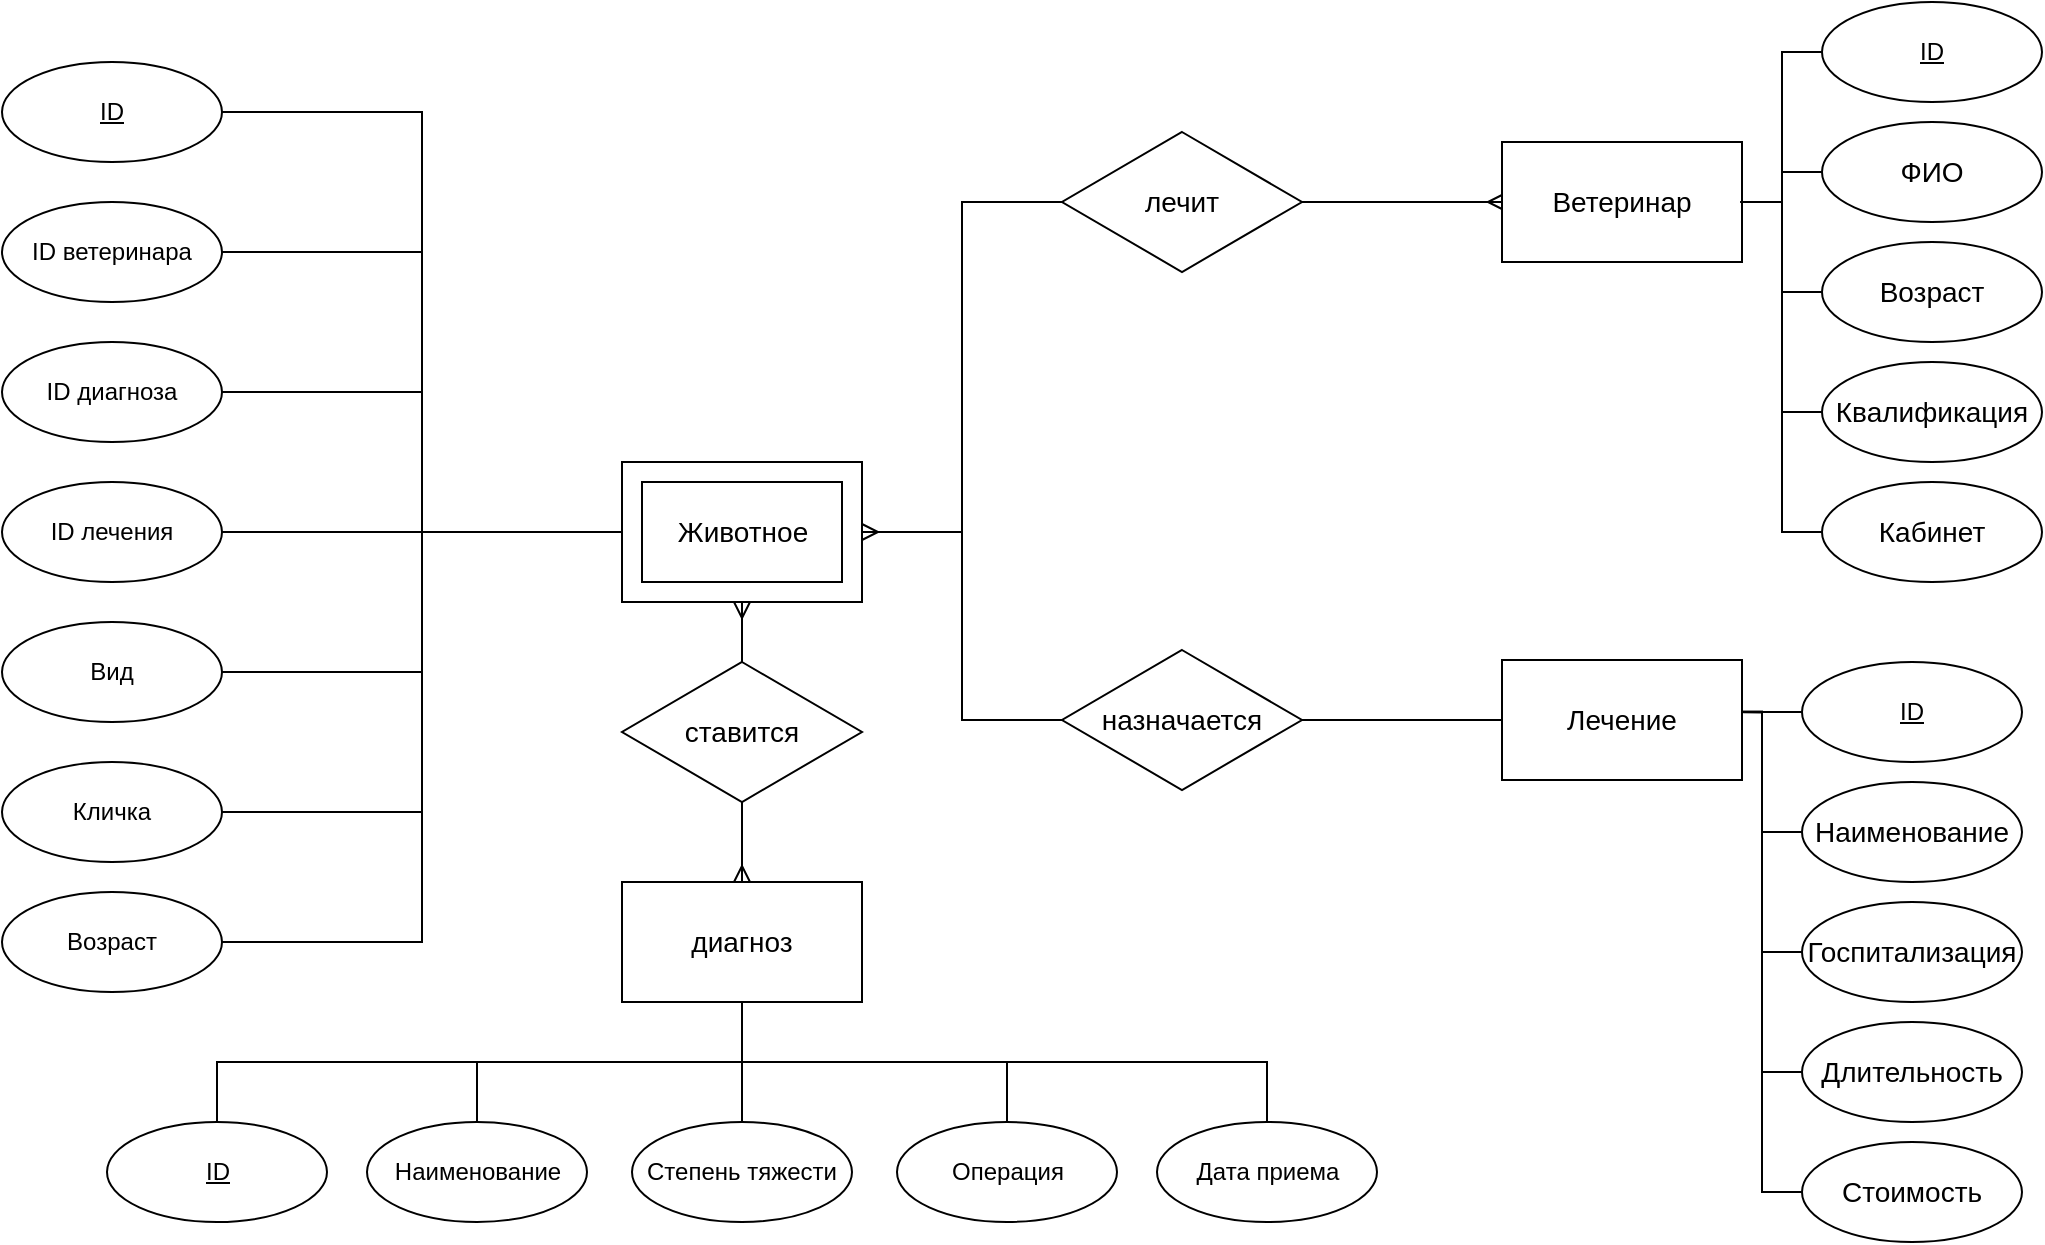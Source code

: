 <mxfile version="15.2.7" type="device" pages="4"><diagram id="cVM_NrzRsjFwoyJD2fsK" name="Страница 1"><mxGraphModel dx="1422" dy="1571" grid="1" gridSize="10" guides="1" tooltips="1" connect="1" arrows="1" fold="1" page="1" pageScale="1" pageWidth="1169" pageHeight="827" math="0" shadow="0"><root><mxCell id="11OrQ7EbxOwL68w_yaE1-0"/><mxCell id="11OrQ7EbxOwL68w_yaE1-1" parent="11OrQ7EbxOwL68w_yaE1-0"/><mxCell id="fP05bAVihY-10oEVRM2T-0" value="" style="group" vertex="1" connectable="0" parent="11OrQ7EbxOwL68w_yaE1-1"><mxGeometry x="1400" y="20" width="120" height="70" as="geometry"/></mxCell><mxCell id="fP05bAVihY-10oEVRM2T-1" value="" style="verticalLabelPosition=bottom;verticalAlign=top;html=1;shape=mxgraph.basic.frame;dx=10;" vertex="1" parent="fP05bAVihY-10oEVRM2T-0"><mxGeometry width="120.0" height="70" as="geometry"/></mxCell><mxCell id="fP05bAVihY-10oEVRM2T-2" value="&lt;font style=&quot;font-size: 14px&quot;&gt;Животное&lt;/font&gt;" style="text;html=1;align=center;verticalAlign=middle;resizable=0;points=[];autosize=1;strokeColor=none;fillColor=none;" vertex="1" parent="fP05bAVihY-10oEVRM2T-0"><mxGeometry x="20.005" y="25" width="80" height="20" as="geometry"/></mxCell><mxCell id="fP05bAVihY-10oEVRM2T-3" style="edgeStyle=orthogonalEdgeStyle;rounded=0;orthogonalLoop=1;jettySize=auto;html=1;exitX=0.5;exitY=1;exitDx=0;exitDy=0;entryX=0.5;entryY=0;entryDx=0;entryDy=0;endArrow=ERmany;endFill=0;" edge="1" parent="11OrQ7EbxOwL68w_yaE1-1" source="fP05bAVihY-10oEVRM2T-5" target="fP05bAVihY-10oEVRM2T-7"><mxGeometry relative="1" as="geometry"/></mxCell><mxCell id="fP05bAVihY-10oEVRM2T-4" style="edgeStyle=orthogonalEdgeStyle;rounded=0;orthogonalLoop=1;jettySize=auto;html=1;exitX=0.5;exitY=0;exitDx=0;exitDy=0;entryX=0.5;entryY=1;entryDx=0;entryDy=0;entryPerimeter=0;endArrow=ERmany;endFill=0;" edge="1" parent="11OrQ7EbxOwL68w_yaE1-1" source="fP05bAVihY-10oEVRM2T-5" target="fP05bAVihY-10oEVRM2T-1"><mxGeometry relative="1" as="geometry"/></mxCell><mxCell id="fP05bAVihY-10oEVRM2T-5" value="&lt;font style=&quot;font-size: 14px&quot;&gt;ставится&lt;/font&gt;" style="rhombus;whiteSpace=wrap;html=1;" vertex="1" parent="11OrQ7EbxOwL68w_yaE1-1"><mxGeometry x="1400" y="120" width="120" height="70" as="geometry"/></mxCell><mxCell id="fP05bAVihY-10oEVRM2T-6" style="edgeStyle=orthogonalEdgeStyle;rounded=0;orthogonalLoop=1;jettySize=auto;html=1;entryX=0.5;entryY=0;entryDx=0;entryDy=0;endArrow=none;endFill=0;exitX=0.5;exitY=1;exitDx=0;exitDy=0;" edge="1" parent="11OrQ7EbxOwL68w_yaE1-1" source="fP05bAVihY-10oEVRM2T-7" target="fP05bAVihY-10oEVRM2T-10"><mxGeometry relative="1" as="geometry"/></mxCell><mxCell id="fP05bAVihY-10oEVRM2T-7" value="&lt;font style=&quot;font-size: 14px&quot;&gt;диагноз&lt;/font&gt;" style="rounded=0;whiteSpace=wrap;html=1;" vertex="1" parent="11OrQ7EbxOwL68w_yaE1-1"><mxGeometry x="1400" y="230" width="120" height="60" as="geometry"/></mxCell><mxCell id="fP05bAVihY-10oEVRM2T-8" style="edgeStyle=orthogonalEdgeStyle;rounded=0;orthogonalLoop=1;jettySize=auto;html=1;exitX=0.5;exitY=0;exitDx=0;exitDy=0;entryX=0.5;entryY=1;entryDx=0;entryDy=0;endArrow=none;endFill=0;" edge="1" parent="11OrQ7EbxOwL68w_yaE1-1" source="fP05bAVihY-10oEVRM2T-9" target="fP05bAVihY-10oEVRM2T-7"><mxGeometry relative="1" as="geometry"/></mxCell><mxCell id="fP05bAVihY-10oEVRM2T-9" value="&lt;u&gt;ID&lt;/u&gt;" style="ellipse;whiteSpace=wrap;html=1;" vertex="1" parent="11OrQ7EbxOwL68w_yaE1-1"><mxGeometry x="1142.5" y="350" width="110" height="50" as="geometry"/></mxCell><mxCell id="fP05bAVihY-10oEVRM2T-10" value="Наименование" style="ellipse;whiteSpace=wrap;html=1;" vertex="1" parent="11OrQ7EbxOwL68w_yaE1-1"><mxGeometry x="1272.5" y="350" width="110" height="50" as="geometry"/></mxCell><mxCell id="fP05bAVihY-10oEVRM2T-11" style="edgeStyle=orthogonalEdgeStyle;rounded=0;orthogonalLoop=1;jettySize=auto;html=1;exitX=0.5;exitY=0;exitDx=0;exitDy=0;entryX=0.5;entryY=1;entryDx=0;entryDy=0;endArrow=none;endFill=0;" edge="1" parent="11OrQ7EbxOwL68w_yaE1-1" source="fP05bAVihY-10oEVRM2T-12" target="fP05bAVihY-10oEVRM2T-7"><mxGeometry relative="1" as="geometry"/></mxCell><mxCell id="fP05bAVihY-10oEVRM2T-12" value="Степень тяжести" style="ellipse;whiteSpace=wrap;html=1;" vertex="1" parent="11OrQ7EbxOwL68w_yaE1-1"><mxGeometry x="1405" y="350" width="110" height="50" as="geometry"/></mxCell><mxCell id="fP05bAVihY-10oEVRM2T-13" style="edgeStyle=orthogonalEdgeStyle;rounded=0;orthogonalLoop=1;jettySize=auto;html=1;exitX=1;exitY=0.5;exitDx=0;exitDy=0;entryX=0;entryY=0.5;entryDx=0;entryDy=0;entryPerimeter=0;endArrow=none;endFill=0;" edge="1" parent="11OrQ7EbxOwL68w_yaE1-1" source="fP05bAVihY-10oEVRM2T-14" target="fP05bAVihY-10oEVRM2T-1"><mxGeometry relative="1" as="geometry"/></mxCell><mxCell id="fP05bAVihY-10oEVRM2T-14" value="&lt;u&gt;ID&lt;/u&gt;" style="ellipse;whiteSpace=wrap;html=1;" vertex="1" parent="11OrQ7EbxOwL68w_yaE1-1"><mxGeometry x="1090" y="-180" width="110" height="50" as="geometry"/></mxCell><mxCell id="fP05bAVihY-10oEVRM2T-15" style="edgeStyle=orthogonalEdgeStyle;rounded=0;orthogonalLoop=1;jettySize=auto;html=1;exitX=1;exitY=0.5;exitDx=0;exitDy=0;entryX=0;entryY=0.5;entryDx=0;entryDy=0;entryPerimeter=0;endArrow=none;endFill=0;" edge="1" parent="11OrQ7EbxOwL68w_yaE1-1" source="fP05bAVihY-10oEVRM2T-16" target="fP05bAVihY-10oEVRM2T-1"><mxGeometry relative="1" as="geometry"/></mxCell><mxCell id="fP05bAVihY-10oEVRM2T-16" value="ID ветеринара" style="ellipse;whiteSpace=wrap;html=1;" vertex="1" parent="11OrQ7EbxOwL68w_yaE1-1"><mxGeometry x="1090" y="-110" width="110" height="50" as="geometry"/></mxCell><mxCell id="fP05bAVihY-10oEVRM2T-17" style="edgeStyle=orthogonalEdgeStyle;rounded=0;orthogonalLoop=1;jettySize=auto;html=1;exitX=1;exitY=0.5;exitDx=0;exitDy=0;entryX=0;entryY=0.5;entryDx=0;entryDy=0;entryPerimeter=0;endArrow=none;endFill=0;" edge="1" parent="11OrQ7EbxOwL68w_yaE1-1" source="fP05bAVihY-10oEVRM2T-18" target="fP05bAVihY-10oEVRM2T-1"><mxGeometry relative="1" as="geometry"/></mxCell><mxCell id="fP05bAVihY-10oEVRM2T-18" value="ID диагноза" style="ellipse;whiteSpace=wrap;html=1;" vertex="1" parent="11OrQ7EbxOwL68w_yaE1-1"><mxGeometry x="1090" y="-40" width="110" height="50" as="geometry"/></mxCell><mxCell id="fP05bAVihY-10oEVRM2T-19" value="ID лечения" style="ellipse;whiteSpace=wrap;html=1;" vertex="1" parent="11OrQ7EbxOwL68w_yaE1-1"><mxGeometry x="1090" y="30" width="110" height="50" as="geometry"/></mxCell><mxCell id="fP05bAVihY-10oEVRM2T-20" style="edgeStyle=orthogonalEdgeStyle;rounded=0;orthogonalLoop=1;jettySize=auto;html=1;exitX=1;exitY=0.5;exitDx=0;exitDy=0;entryX=0;entryY=0.5;entryDx=0;entryDy=0;entryPerimeter=0;endArrow=none;endFill=0;" edge="1" parent="11OrQ7EbxOwL68w_yaE1-1" source="fP05bAVihY-10oEVRM2T-21" target="fP05bAVihY-10oEVRM2T-1"><mxGeometry relative="1" as="geometry"/></mxCell><mxCell id="fP05bAVihY-10oEVRM2T-21" value="Вид" style="ellipse;whiteSpace=wrap;html=1;" vertex="1" parent="11OrQ7EbxOwL68w_yaE1-1"><mxGeometry x="1090" y="100" width="110" height="50" as="geometry"/></mxCell><mxCell id="fP05bAVihY-10oEVRM2T-22" style="edgeStyle=orthogonalEdgeStyle;rounded=0;orthogonalLoop=1;jettySize=auto;html=1;exitX=1;exitY=0.5;exitDx=0;exitDy=0;entryX=0;entryY=0.5;entryDx=0;entryDy=0;entryPerimeter=0;endArrow=none;endFill=0;" edge="1" parent="11OrQ7EbxOwL68w_yaE1-1" source="fP05bAVihY-10oEVRM2T-23" target="fP05bAVihY-10oEVRM2T-1"><mxGeometry relative="1" as="geometry"/></mxCell><mxCell id="fP05bAVihY-10oEVRM2T-23" value="Кличка" style="ellipse;whiteSpace=wrap;html=1;" vertex="1" parent="11OrQ7EbxOwL68w_yaE1-1"><mxGeometry x="1090" y="170" width="110" height="50" as="geometry"/></mxCell><mxCell id="fP05bAVihY-10oEVRM2T-24" style="edgeStyle=orthogonalEdgeStyle;rounded=0;orthogonalLoop=1;jettySize=auto;html=1;exitX=0;exitY=0.5;exitDx=0;exitDy=0;exitPerimeter=0;entryX=1;entryY=0.5;entryDx=0;entryDy=0;endArrow=none;endFill=0;" edge="1" parent="11OrQ7EbxOwL68w_yaE1-1" source="fP05bAVihY-10oEVRM2T-1" target="fP05bAVihY-10oEVRM2T-19"><mxGeometry relative="1" as="geometry"/></mxCell><mxCell id="fP05bAVihY-10oEVRM2T-25" style="edgeStyle=orthogonalEdgeStyle;rounded=0;orthogonalLoop=1;jettySize=auto;html=1;exitX=1;exitY=0.5;exitDx=0;exitDy=0;entryX=0;entryY=0.5;entryDx=0;entryDy=0;entryPerimeter=0;endArrow=none;endFill=0;" edge="1" parent="11OrQ7EbxOwL68w_yaE1-1" source="fP05bAVihY-10oEVRM2T-26" target="fP05bAVihY-10oEVRM2T-30"><mxGeometry relative="1" as="geometry"/></mxCell><mxCell id="fP05bAVihY-10oEVRM2T-26" value="&lt;font style=&quot;font-size: 14px&quot;&gt;назначается&lt;/font&gt;" style="rhombus;whiteSpace=wrap;html=1;" vertex="1" parent="11OrQ7EbxOwL68w_yaE1-1"><mxGeometry x="1620" y="114" width="120" height="70" as="geometry"/></mxCell><mxCell id="fP05bAVihY-10oEVRM2T-27" style="edgeStyle=orthogonalEdgeStyle;rounded=0;orthogonalLoop=1;jettySize=auto;html=1;exitX=1;exitY=0.5;exitDx=0;exitDy=0;entryX=0.008;entryY=0.5;entryDx=0;entryDy=0;entryPerimeter=0;endArrow=ERmany;endFill=0;" edge="1" parent="11OrQ7EbxOwL68w_yaE1-1" source="fP05bAVihY-10oEVRM2T-28" target="fP05bAVihY-10oEVRM2T-33"><mxGeometry relative="1" as="geometry"/></mxCell><mxCell id="fP05bAVihY-10oEVRM2T-28" value="&lt;font style=&quot;font-size: 14px&quot;&gt;лечит&lt;/font&gt;" style="rhombus;whiteSpace=wrap;html=1;" vertex="1" parent="11OrQ7EbxOwL68w_yaE1-1"><mxGeometry x="1620" y="-145" width="120" height="70" as="geometry"/></mxCell><mxCell id="fP05bAVihY-10oEVRM2T-29" value="" style="group" vertex="1" connectable="0" parent="11OrQ7EbxOwL68w_yaE1-1"><mxGeometry x="1840" y="119" width="120" height="60" as="geometry"/></mxCell><mxCell id="fP05bAVihY-10oEVRM2T-30" value="" style="verticalLabelPosition=bottom;verticalAlign=top;html=1;shape=mxgraph.basic.rect;fillColor2=none;strokeWidth=1;size=20;indent=5;" vertex="1" parent="fP05bAVihY-10oEVRM2T-29"><mxGeometry width="120" height="60" as="geometry"/></mxCell><mxCell id="fP05bAVihY-10oEVRM2T-31" value="&lt;font style=&quot;font-size: 14px&quot;&gt;Лечение&lt;/font&gt;" style="text;html=1;strokeColor=none;fillColor=none;align=center;verticalAlign=middle;whiteSpace=wrap;rounded=0;" vertex="1" parent="fP05bAVihY-10oEVRM2T-29"><mxGeometry x="40" y="20" width="40" height="20" as="geometry"/></mxCell><mxCell id="fP05bAVihY-10oEVRM2T-32" value="" style="group" vertex="1" connectable="0" parent="11OrQ7EbxOwL68w_yaE1-1"><mxGeometry x="1840" y="-140" width="120" height="60" as="geometry"/></mxCell><mxCell id="fP05bAVihY-10oEVRM2T-33" value="" style="verticalLabelPosition=bottom;verticalAlign=top;html=1;shape=mxgraph.basic.rect;fillColor2=none;strokeWidth=1;size=20;indent=5;" vertex="1" parent="fP05bAVihY-10oEVRM2T-32"><mxGeometry width="120" height="60" as="geometry"/></mxCell><mxCell id="fP05bAVihY-10oEVRM2T-34" value="&lt;font style=&quot;font-size: 14px&quot;&gt;Ветеринар&lt;/font&gt;" style="text;html=1;strokeColor=none;fillColor=none;align=center;verticalAlign=middle;whiteSpace=wrap;rounded=0;" vertex="1" parent="fP05bAVihY-10oEVRM2T-32"><mxGeometry x="40" y="20" width="40" height="20" as="geometry"/></mxCell><mxCell id="fP05bAVihY-10oEVRM2T-35" style="edgeStyle=orthogonalEdgeStyle;rounded=0;orthogonalLoop=1;jettySize=auto;html=1;exitX=1;exitY=0.5;exitDx=0;exitDy=0;exitPerimeter=0;entryX=0;entryY=0.5;entryDx=0;entryDy=0;endArrow=none;endFill=0;" edge="1" parent="11OrQ7EbxOwL68w_yaE1-1" source="fP05bAVihY-10oEVRM2T-1" target="fP05bAVihY-10oEVRM2T-26"><mxGeometry relative="1" as="geometry"/></mxCell><mxCell id="fP05bAVihY-10oEVRM2T-36" style="edgeStyle=orthogonalEdgeStyle;rounded=0;orthogonalLoop=1;jettySize=auto;html=1;exitX=1;exitY=0.5;exitDx=0;exitDy=0;exitPerimeter=0;entryX=0;entryY=0.5;entryDx=0;entryDy=0;endArrow=none;endFill=0;startArrow=ERmany;startFill=0;" edge="1" parent="11OrQ7EbxOwL68w_yaE1-1" source="fP05bAVihY-10oEVRM2T-1" target="fP05bAVihY-10oEVRM2T-28"><mxGeometry relative="1" as="geometry"/></mxCell><mxCell id="fP05bAVihY-10oEVRM2T-37" style="edgeStyle=orthogonalEdgeStyle;rounded=0;orthogonalLoop=1;jettySize=auto;html=1;exitX=0;exitY=0.5;exitDx=0;exitDy=0;entryX=1;entryY=0.5;entryDx=0;entryDy=0;entryPerimeter=0;endArrow=none;endFill=0;" edge="1" parent="11OrQ7EbxOwL68w_yaE1-1" source="fP05bAVihY-10oEVRM2T-38" target="fP05bAVihY-10oEVRM2T-33"><mxGeometry relative="1" as="geometry"/></mxCell><mxCell id="fP05bAVihY-10oEVRM2T-38" value="&lt;u&gt;ID&lt;/u&gt;" style="ellipse;whiteSpace=wrap;html=1;" vertex="1" parent="11OrQ7EbxOwL68w_yaE1-1"><mxGeometry x="2000" y="-210" width="110" height="50" as="geometry"/></mxCell><mxCell id="fP05bAVihY-10oEVRM2T-39" value="&lt;font style=&quot;font-size: 14px&quot;&gt;ФИО&lt;/font&gt;" style="ellipse;whiteSpace=wrap;html=1;" vertex="1" parent="11OrQ7EbxOwL68w_yaE1-1"><mxGeometry x="2000" y="-150" width="110" height="50" as="geometry"/></mxCell><mxCell id="fP05bAVihY-10oEVRM2T-40" style="edgeStyle=orthogonalEdgeStyle;rounded=0;orthogonalLoop=1;jettySize=auto;html=1;exitX=0;exitY=0.5;exitDx=0;exitDy=0;entryX=1.017;entryY=0.5;entryDx=0;entryDy=0;entryPerimeter=0;endArrow=none;endFill=0;" edge="1" parent="11OrQ7EbxOwL68w_yaE1-1" source="fP05bAVihY-10oEVRM2T-41" target="fP05bAVihY-10oEVRM2T-33"><mxGeometry relative="1" as="geometry"/></mxCell><mxCell id="fP05bAVihY-10oEVRM2T-41" value="&lt;font style=&quot;font-size: 14px&quot;&gt;Возраст&lt;/font&gt;" style="ellipse;whiteSpace=wrap;html=1;" vertex="1" parent="11OrQ7EbxOwL68w_yaE1-1"><mxGeometry x="2000" y="-90" width="110" height="50" as="geometry"/></mxCell><mxCell id="fP05bAVihY-10oEVRM2T-42" style="edgeStyle=orthogonalEdgeStyle;rounded=0;orthogonalLoop=1;jettySize=auto;html=1;exitX=0;exitY=0.5;exitDx=0;exitDy=0;entryX=1;entryY=0.5;entryDx=0;entryDy=0;entryPerimeter=0;endArrow=none;endFill=0;" edge="1" parent="11OrQ7EbxOwL68w_yaE1-1" source="fP05bAVihY-10oEVRM2T-43" target="fP05bAVihY-10oEVRM2T-33"><mxGeometry relative="1" as="geometry"/></mxCell><mxCell id="fP05bAVihY-10oEVRM2T-43" value="&lt;font style=&quot;font-size: 14px&quot;&gt;Квалификация&lt;/font&gt;" style="ellipse;whiteSpace=wrap;html=1;" vertex="1" parent="11OrQ7EbxOwL68w_yaE1-1"><mxGeometry x="2000" y="-30" width="110" height="50" as="geometry"/></mxCell><mxCell id="fP05bAVihY-10oEVRM2T-44" style="edgeStyle=orthogonalEdgeStyle;rounded=0;orthogonalLoop=1;jettySize=auto;html=1;exitX=0;exitY=0.5;exitDx=0;exitDy=0;entryX=0.992;entryY=0.5;entryDx=0;entryDy=0;entryPerimeter=0;endArrow=none;endFill=0;" edge="1" parent="11OrQ7EbxOwL68w_yaE1-1" source="fP05bAVihY-10oEVRM2T-45" target="fP05bAVihY-10oEVRM2T-33"><mxGeometry relative="1" as="geometry"/></mxCell><mxCell id="fP05bAVihY-10oEVRM2T-45" value="&lt;span style=&quot;font-size: 14px&quot;&gt;Кабинет&lt;/span&gt;" style="ellipse;whiteSpace=wrap;html=1;" vertex="1" parent="11OrQ7EbxOwL68w_yaE1-1"><mxGeometry x="2000" y="30" width="110" height="50" as="geometry"/></mxCell><mxCell id="fP05bAVihY-10oEVRM2T-46" style="edgeStyle=orthogonalEdgeStyle;rounded=0;orthogonalLoop=1;jettySize=auto;html=1;entryX=0;entryY=0.5;entryDx=0;entryDy=0;endArrow=none;endFill=0;" edge="1" parent="11OrQ7EbxOwL68w_yaE1-1" source="fP05bAVihY-10oEVRM2T-33" target="fP05bAVihY-10oEVRM2T-39"><mxGeometry relative="1" as="geometry"/></mxCell><mxCell id="fP05bAVihY-10oEVRM2T-47" style="edgeStyle=orthogonalEdgeStyle;rounded=0;orthogonalLoop=1;jettySize=auto;html=1;exitX=0;exitY=0.5;exitDx=0;exitDy=0;entryX=1.001;entryY=0.421;entryDx=0;entryDy=0;entryPerimeter=0;endArrow=none;endFill=0;" edge="1" parent="11OrQ7EbxOwL68w_yaE1-1" source="fP05bAVihY-10oEVRM2T-48" target="fP05bAVihY-10oEVRM2T-30"><mxGeometry relative="1" as="geometry"/></mxCell><mxCell id="fP05bAVihY-10oEVRM2T-48" value="&lt;u&gt;ID&lt;/u&gt;" style="ellipse;whiteSpace=wrap;html=1;" vertex="1" parent="11OrQ7EbxOwL68w_yaE1-1"><mxGeometry x="1990" y="120" width="110" height="50" as="geometry"/></mxCell><mxCell id="fP05bAVihY-10oEVRM2T-49" style="edgeStyle=orthogonalEdgeStyle;rounded=0;orthogonalLoop=1;jettySize=auto;html=1;exitX=0;exitY=0.5;exitDx=0;exitDy=0;entryX=1.003;entryY=0.428;entryDx=0;entryDy=0;entryPerimeter=0;endArrow=none;endFill=0;" edge="1" parent="11OrQ7EbxOwL68w_yaE1-1" source="fP05bAVihY-10oEVRM2T-50" target="fP05bAVihY-10oEVRM2T-30"><mxGeometry relative="1" as="geometry"><Array as="points"><mxPoint x="1970" y="205"/><mxPoint x="1970" y="145"/><mxPoint x="1960" y="145"/></Array></mxGeometry></mxCell><mxCell id="fP05bAVihY-10oEVRM2T-50" value="&lt;font style=&quot;font-size: 14px&quot;&gt;Наименование&lt;/font&gt;" style="ellipse;whiteSpace=wrap;html=1;" vertex="1" parent="11OrQ7EbxOwL68w_yaE1-1"><mxGeometry x="1990" y="180" width="110" height="50" as="geometry"/></mxCell><mxCell id="fP05bAVihY-10oEVRM2T-51" style="edgeStyle=orthogonalEdgeStyle;rounded=0;orthogonalLoop=1;jettySize=auto;html=1;exitX=0;exitY=0.5;exitDx=0;exitDy=0;entryX=1.005;entryY=0.436;entryDx=0;entryDy=0;entryPerimeter=0;endArrow=none;endFill=0;" edge="1" parent="11OrQ7EbxOwL68w_yaE1-1" source="fP05bAVihY-10oEVRM2T-52" target="fP05bAVihY-10oEVRM2T-30"><mxGeometry relative="1" as="geometry"><Array as="points"><mxPoint x="1970" y="265"/><mxPoint x="1970" y="145"/></Array></mxGeometry></mxCell><mxCell id="fP05bAVihY-10oEVRM2T-52" value="&lt;font style=&quot;font-size: 14px&quot;&gt;Госпитализация&lt;/font&gt;" style="ellipse;whiteSpace=wrap;html=1;" vertex="1" parent="11OrQ7EbxOwL68w_yaE1-1"><mxGeometry x="1990" y="240" width="110" height="50" as="geometry"/></mxCell><mxCell id="fP05bAVihY-10oEVRM2T-53" style="edgeStyle=orthogonalEdgeStyle;rounded=0;orthogonalLoop=1;jettySize=auto;html=1;exitX=0;exitY=0.5;exitDx=0;exitDy=0;entryX=0.999;entryY=0.432;entryDx=0;entryDy=0;entryPerimeter=0;endArrow=none;endFill=0;" edge="1" parent="11OrQ7EbxOwL68w_yaE1-1" source="fP05bAVihY-10oEVRM2T-54" target="fP05bAVihY-10oEVRM2T-30"><mxGeometry relative="1" as="geometry"><Array as="points"><mxPoint x="1970" y="325"/><mxPoint x="1970" y="145"/></Array></mxGeometry></mxCell><mxCell id="fP05bAVihY-10oEVRM2T-54" value="&lt;font style=&quot;font-size: 14px&quot;&gt;Длительность&lt;/font&gt;" style="ellipse;whiteSpace=wrap;html=1;" vertex="1" parent="11OrQ7EbxOwL68w_yaE1-1"><mxGeometry x="1990" y="300" width="110" height="50" as="geometry"/></mxCell><mxCell id="fP05bAVihY-10oEVRM2T-55" style="edgeStyle=orthogonalEdgeStyle;rounded=0;orthogonalLoop=1;jettySize=auto;html=1;exitX=0;exitY=0.5;exitDx=0;exitDy=0;entryX=1.003;entryY=0.432;entryDx=0;entryDy=0;entryPerimeter=0;endArrow=none;endFill=0;" edge="1" parent="11OrQ7EbxOwL68w_yaE1-1" source="fP05bAVihY-10oEVRM2T-56" target="fP05bAVihY-10oEVRM2T-30"><mxGeometry relative="1" as="geometry"><Array as="points"><mxPoint x="1970" y="385"/><mxPoint x="1970" y="145"/></Array></mxGeometry></mxCell><mxCell id="fP05bAVihY-10oEVRM2T-56" value="&lt;span style=&quot;font-size: 14px&quot;&gt;Стоимость&lt;/span&gt;" style="ellipse;whiteSpace=wrap;html=1;" vertex="1" parent="11OrQ7EbxOwL68w_yaE1-1"><mxGeometry x="1990" y="360" width="110" height="50" as="geometry"/></mxCell><mxCell id="fP05bAVihY-10oEVRM2T-57" style="edgeStyle=orthogonalEdgeStyle;rounded=0;orthogonalLoop=1;jettySize=auto;html=1;exitX=0.5;exitY=0;exitDx=0;exitDy=0;startArrow=none;startFill=0;endArrow=none;endFill=0;" edge="1" parent="11OrQ7EbxOwL68w_yaE1-1" source="fP05bAVihY-10oEVRM2T-58" target="fP05bAVihY-10oEVRM2T-7"><mxGeometry relative="1" as="geometry"/></mxCell><mxCell id="fP05bAVihY-10oEVRM2T-58" value="Операция" style="ellipse;whiteSpace=wrap;html=1;" vertex="1" parent="11OrQ7EbxOwL68w_yaE1-1"><mxGeometry x="1537.5" y="350" width="110" height="50" as="geometry"/></mxCell><mxCell id="fP05bAVihY-10oEVRM2T-59" value="Возраст" style="ellipse;whiteSpace=wrap;html=1;" vertex="1" parent="11OrQ7EbxOwL68w_yaE1-1"><mxGeometry x="1090" y="235" width="110" height="50" as="geometry"/></mxCell><mxCell id="fP05bAVihY-10oEVRM2T-60" style="edgeStyle=orthogonalEdgeStyle;rounded=0;orthogonalLoop=1;jettySize=auto;html=1;exitX=0;exitY=0.5;exitDx=0;exitDy=0;exitPerimeter=0;entryX=1;entryY=0.5;entryDx=0;entryDy=0;endArrow=none;endFill=0;" edge="1" parent="11OrQ7EbxOwL68w_yaE1-1" source="fP05bAVihY-10oEVRM2T-1" target="fP05bAVihY-10oEVRM2T-59"><mxGeometry relative="1" as="geometry"/></mxCell><mxCell id="RqfidOIr-8OQfaAole14-1" style="edgeStyle=orthogonalEdgeStyle;rounded=0;orthogonalLoop=1;jettySize=auto;html=1;exitX=0.5;exitY=0;exitDx=0;exitDy=0;entryX=0.5;entryY=1;entryDx=0;entryDy=0;endArrow=none;endFill=0;" edge="1" parent="11OrQ7EbxOwL68w_yaE1-1" source="RqfidOIr-8OQfaAole14-0" target="fP05bAVihY-10oEVRM2T-7"><mxGeometry relative="1" as="geometry"/></mxCell><mxCell id="RqfidOIr-8OQfaAole14-0" value="Дата приема" style="ellipse;whiteSpace=wrap;html=1;" vertex="1" parent="11OrQ7EbxOwL68w_yaE1-1"><mxGeometry x="1667.5" y="350" width="110" height="50" as="geometry"/></mxCell></root></mxGraphModel></diagram><diagram name="Page-1" id="70JDnROfDff6BQTjrRBQ"><mxGraphModel dx="1422" dy="744" grid="1" gridSize="10" guides="1" tooltips="1" connect="1" arrows="1" fold="1" page="1" pageScale="1" pageWidth="850" pageHeight="1100" math="0" shadow="0"><root><mxCell id="0"/><mxCell id="1" parent="0"/><mxCell id="Z9X524wkciNLTdOmEbU--12" style="edgeStyle=orthogonalEdgeStyle;rounded=0;orthogonalLoop=1;jettySize=auto;html=1;entryX=0;entryY=0.5;entryDx=0;entryDy=0;endArrow=none;endFill=0;" parent="1" source="Z9X524wkciNLTdOmEbU--1" target="Z9X524wkciNLTdOmEbU--7" edge="1"><mxGeometry relative="1" as="geometry"/></mxCell><mxCell id="Z9X524wkciNLTdOmEbU--33" value="&lt;div&gt;n&lt;/div&gt;" style="edgeLabel;html=1;align=center;verticalAlign=middle;resizable=0;points=[];" parent="Z9X524wkciNLTdOmEbU--12" vertex="1" connectable="0"><mxGeometry x="-0.808" relative="1" as="geometry"><mxPoint as="offset"/></mxGeometry></mxCell><mxCell id="Z9X524wkciNLTdOmEbU--1" value="&lt;div&gt;band&lt;/div&gt;" style="rounded=0;whiteSpace=wrap;html=1;" parent="1" vertex="1"><mxGeometry x="120" y="160" width="80" height="40" as="geometry"/></mxCell><mxCell id="Z9X524wkciNLTdOmEbU--2" value="album" style="rounded=0;whiteSpace=wrap;html=1;" parent="1" vertex="1"><mxGeometry x="440" y="399.9" width="80" height="40" as="geometry"/></mxCell><mxCell id="Z9X524wkciNLTdOmEbU--18" style="edgeStyle=orthogonalEdgeStyle;rounded=0;orthogonalLoop=1;jettySize=auto;html=1;exitX=1;exitY=0.5;exitDx=0;exitDy=0;entryX=0;entryY=0.5;entryDx=0;entryDy=0;endArrow=none;endFill=0;" parent="1" source="Z9X524wkciNLTdOmEbU--4" target="Z9X524wkciNLTdOmEbU--9" edge="1"><mxGeometry relative="1" as="geometry"/></mxCell><mxCell id="Z9X524wkciNLTdOmEbU--25" value="&lt;div&gt;n&lt;/div&gt;" style="edgeLabel;html=1;align=center;verticalAlign=middle;resizable=0;points=[];" parent="Z9X524wkciNLTdOmEbU--18" vertex="1" connectable="0"><mxGeometry x="-0.808" relative="1" as="geometry"><mxPoint as="offset"/></mxGeometry></mxCell><mxCell id="Z9X524wkciNLTdOmEbU--4" value="&lt;div&gt;song&lt;/div&gt;" style="rounded=0;whiteSpace=wrap;html=1;" parent="1" vertex="1"><mxGeometry x="120" y="399.9" width="80" height="40" as="geometry"/></mxCell><mxCell id="96pDbHoNAlkyZkP23l0D-3" style="edgeStyle=none;rounded=0;orthogonalLoop=1;jettySize=auto;html=1;endArrow=none;endFill=0;" parent="1" source="Z9X524wkciNLTdOmEbU--5" target="96pDbHoNAlkyZkP23l0D-1" edge="1"><mxGeometry relative="1" as="geometry"/></mxCell><mxCell id="96pDbHoNAlkyZkP23l0D-5" value="m" style="edgeLabel;html=1;align=center;verticalAlign=middle;resizable=0;points=[];" parent="96pDbHoNAlkyZkP23l0D-3" vertex="1" connectable="0"><mxGeometry x="-0.602" relative="1" as="geometry"><mxPoint y="6" as="offset"/></mxGeometry></mxCell><mxCell id="Z9X524wkciNLTdOmEbU--5" value="listener" style="rounded=0;whiteSpace=wrap;html=1;" parent="1" vertex="1"><mxGeometry x="120" y="679.9" width="80" height="40" as="geometry"/></mxCell><mxCell id="Z9X524wkciNLTdOmEbU--108" style="edgeStyle=none;rounded=0;orthogonalLoop=1;jettySize=auto;html=1;endArrow=none;endFill=0;" parent="1" source="Z9X524wkciNLTdOmEbU--6" target="Z9X524wkciNLTdOmEbU--35" edge="1"><mxGeometry relative="1" as="geometry"/></mxCell><mxCell id="Z9X524wkciNLTdOmEbU--109" style="edgeStyle=none;rounded=0;orthogonalLoop=1;jettySize=auto;html=1;endArrow=none;endFill=0;" parent="1" source="Z9X524wkciNLTdOmEbU--6" target="Z9X524wkciNLTdOmEbU--36" edge="1"><mxGeometry relative="1" as="geometry"/></mxCell><mxCell id="Z9X524wkciNLTdOmEbU--111" style="edgeStyle=none;rounded=0;orthogonalLoop=1;jettySize=auto;html=1;endArrow=none;endFill=0;" parent="1" source="Z9X524wkciNLTdOmEbU--6" target="Z9X524wkciNLTdOmEbU--37" edge="1"><mxGeometry relative="1" as="geometry"/></mxCell><mxCell id="Z9X524wkciNLTdOmEbU--112" style="edgeStyle=none;rounded=0;orthogonalLoop=1;jettySize=auto;html=1;endArrow=none;endFill=0;" parent="1" source="Z9X524wkciNLTdOmEbU--6" target="Z9X524wkciNLTdOmEbU--38" edge="1"><mxGeometry relative="1" as="geometry"/></mxCell><mxCell id="Z9X524wkciNLTdOmEbU--113" style="edgeStyle=none;rounded=0;orthogonalLoop=1;jettySize=auto;html=1;endArrow=none;endFill=0;" parent="1" source="Z9X524wkciNLTdOmEbU--6" target="Z9X524wkciNLTdOmEbU--39" edge="1"><mxGeometry relative="1" as="geometry"/></mxCell><mxCell id="Z9X524wkciNLTdOmEbU--115" style="edgeStyle=none;rounded=0;orthogonalLoop=1;jettySize=auto;html=1;endArrow=none;endFill=0;" parent="1" source="Z9X524wkciNLTdOmEbU--6" target="Z9X524wkciNLTdOmEbU--40" edge="1"><mxGeometry relative="1" as="geometry"/></mxCell><mxCell id="Z9X524wkciNLTdOmEbU--6" value="&lt;div&gt;label&lt;/div&gt;" style="rounded=0;whiteSpace=wrap;html=1;" parent="1" vertex="1"><mxGeometry x="440" y="160" width="80" height="40" as="geometry"/></mxCell><mxCell id="Z9X524wkciNLTdOmEbU--15" style="edgeStyle=orthogonalEdgeStyle;rounded=0;orthogonalLoop=1;jettySize=auto;html=1;entryX=0;entryY=0.5;entryDx=0;entryDy=0;endArrow=none;endFill=0;" parent="1" source="Z9X524wkciNLTdOmEbU--7" target="Z9X524wkciNLTdOmEbU--6" edge="1"><mxGeometry relative="1" as="geometry"/></mxCell><mxCell id="Z9X524wkciNLTdOmEbU--34" value="m" style="edgeLabel;html=1;align=center;verticalAlign=middle;resizable=0;points=[];" parent="Z9X524wkciNLTdOmEbU--15" vertex="1" connectable="0"><mxGeometry x="0.739" relative="1" as="geometry"><mxPoint as="offset"/></mxGeometry></mxCell><mxCell id="Z9X524wkciNLTdOmEbU--105" style="edgeStyle=none;rounded=0;orthogonalLoop=1;jettySize=auto;html=1;endArrow=none;endFill=0;" parent="1" source="Z9X524wkciNLTdOmEbU--7" target="Z9X524wkciNLTdOmEbU--82" edge="1"><mxGeometry relative="1" as="geometry"/></mxCell><mxCell id="Z9X524wkciNLTdOmEbU--106" style="edgeStyle=none;rounded=0;orthogonalLoop=1;jettySize=auto;html=1;endArrow=none;endFill=0;" parent="1" source="Z9X524wkciNLTdOmEbU--7" target="Z9X524wkciNLTdOmEbU--83" edge="1"><mxGeometry relative="1" as="geometry"/></mxCell><mxCell id="Z9X524wkciNLTdOmEbU--107" style="edgeStyle=none;rounded=0;orthogonalLoop=1;jettySize=auto;html=1;endArrow=none;endFill=0;" parent="1" source="Z9X524wkciNLTdOmEbU--7" target="Z9X524wkciNLTdOmEbU--84" edge="1"><mxGeometry relative="1" as="geometry"/></mxCell><mxCell id="Z9X524wkciNLTdOmEbU--7" value="cooperate" style="rhombus;whiteSpace=wrap;html=1;" parent="1" vertex="1"><mxGeometry x="280" y="160" width="80" height="40" as="geometry"/></mxCell><mxCell id="Z9X524wkciNLTdOmEbU--16" style="edgeStyle=orthogonalEdgeStyle;rounded=0;orthogonalLoop=1;jettySize=auto;html=1;exitX=0.5;exitY=0;exitDx=0;exitDy=0;entryX=0.5;entryY=1;entryDx=0;entryDy=0;endArrow=none;endFill=0;" parent="1" source="Z9X524wkciNLTdOmEbU--8" target="Z9X524wkciNLTdOmEbU--1" edge="1"><mxGeometry relative="1" as="geometry"/></mxCell><mxCell id="Z9X524wkciNLTdOmEbU--32" value="m" style="edgeLabel;html=1;align=center;verticalAlign=middle;resizable=0;points=[];" parent="Z9X524wkciNLTdOmEbU--16" vertex="1" connectable="0"><mxGeometry x="0.68" y="-1" relative="1" as="geometry"><mxPoint x="-1" y="4" as="offset"/></mxGeometry></mxCell><mxCell id="Z9X524wkciNLTdOmEbU--17" style="edgeStyle=orthogonalEdgeStyle;rounded=0;orthogonalLoop=1;jettySize=auto;html=1;exitX=0.5;exitY=1;exitDx=0;exitDy=0;entryX=0.496;entryY=-0.047;entryDx=0;entryDy=0;entryPerimeter=0;endArrow=none;endFill=0;" parent="1" source="Z9X524wkciNLTdOmEbU--8" target="Z9X524wkciNLTdOmEbU--4" edge="1"><mxGeometry relative="1" as="geometry"/></mxCell><mxCell id="Z9X524wkciNLTdOmEbU--31" value="&lt;div&gt;n&lt;/div&gt;" style="edgeLabel;html=1;align=center;verticalAlign=middle;resizable=0;points=[];" parent="Z9X524wkciNLTdOmEbU--17" vertex="1" connectable="0"><mxGeometry x="0.739" relative="1" as="geometry"><mxPoint y="-3" as="offset"/></mxGeometry></mxCell><mxCell id="Z9X524wkciNLTdOmEbU--8" value="&lt;div&gt;sing&lt;/div&gt;" style="rhombus;whiteSpace=wrap;html=1;" parent="1" vertex="1"><mxGeometry x="120" y="240" width="80" height="40" as="geometry"/></mxCell><mxCell id="Z9X524wkciNLTdOmEbU--19" style="edgeStyle=orthogonalEdgeStyle;rounded=0;orthogonalLoop=1;jettySize=auto;html=1;exitX=1;exitY=0.5;exitDx=0;exitDy=0;entryX=0;entryY=0.5;entryDx=0;entryDy=0;endArrow=none;endFill=0;" parent="1" source="Z9X524wkciNLTdOmEbU--9" target="Z9X524wkciNLTdOmEbU--2" edge="1"><mxGeometry relative="1" as="geometry"/></mxCell><mxCell id="Z9X524wkciNLTdOmEbU--26" value="&lt;div&gt;m&lt;/div&gt;" style="edgeLabel;html=1;align=center;verticalAlign=middle;resizable=0;points=[];" parent="Z9X524wkciNLTdOmEbU--19" vertex="1" connectable="0"><mxGeometry x="0.799" y="1" relative="1" as="geometry"><mxPoint as="offset"/></mxGeometry></mxCell><mxCell id="Z9X524wkciNLTdOmEbU--9" value="&lt;div&gt;include&lt;/div&gt;" style="rhombus;whiteSpace=wrap;html=1;" parent="1" vertex="1"><mxGeometry x="280" y="399.9" width="80" height="40" as="geometry"/></mxCell><mxCell id="Z9X524wkciNLTdOmEbU--35" value="id" style="ellipse;whiteSpace=wrap;html=1;" parent="1" vertex="1"><mxGeometry x="560" y="80" width="80" height="40" as="geometry"/></mxCell><mxCell id="Z9X524wkciNLTdOmEbU--36" value="name" style="ellipse;whiteSpace=wrap;html=1;" parent="1" vertex="1"><mxGeometry x="560" y="120" width="80" height="40" as="geometry"/></mxCell><mxCell id="Z9X524wkciNLTdOmEbU--37" value="&lt;div&gt;founder&lt;/div&gt;" style="ellipse;whiteSpace=wrap;html=1;" parent="1" vertex="1"><mxGeometry x="560" y="160" width="80" height="40" as="geometry"/></mxCell><mxCell id="Z9X524wkciNLTdOmEbU--38" value="year" style="ellipse;whiteSpace=wrap;html=1;" parent="1" vertex="1"><mxGeometry x="560" y="200" width="80" height="40" as="geometry"/></mxCell><mxCell id="Z9X524wkciNLTdOmEbU--39" value="&lt;div&gt;country&lt;/div&gt;" style="ellipse;whiteSpace=wrap;html=1;" parent="1" vertex="1"><mxGeometry x="560" y="240" width="80" height="40" as="geometry"/></mxCell><mxCell id="Z9X524wkciNLTdOmEbU--40" value="about" style="ellipse;whiteSpace=wrap;html=1;" parent="1" vertex="1"><mxGeometry x="560" y="280" width="80" height="40" as="geometry"/></mxCell><mxCell id="Z9X524wkciNLTdOmEbU--100" style="edgeStyle=none;rounded=0;orthogonalLoop=1;jettySize=auto;html=1;endArrow=none;endFill=0;" parent="1" source="Z9X524wkciNLTdOmEbU--41" target="Z9X524wkciNLTdOmEbU--1" edge="1"><mxGeometry relative="1" as="geometry"/></mxCell><mxCell id="Z9X524wkciNLTdOmEbU--41" value="id" style="ellipse;whiteSpace=wrap;html=1;" parent="1" vertex="1"><mxGeometry y="80" width="80" height="40" as="geometry"/></mxCell><mxCell id="Z9X524wkciNLTdOmEbU--101" style="edgeStyle=none;rounded=0;orthogonalLoop=1;jettySize=auto;html=1;endArrow=none;endFill=0;" parent="1" source="Z9X524wkciNLTdOmEbU--42" target="Z9X524wkciNLTdOmEbU--1" edge="1"><mxGeometry relative="1" as="geometry"/></mxCell><mxCell id="Z9X524wkciNLTdOmEbU--42" value="name" style="ellipse;whiteSpace=wrap;html=1;" parent="1" vertex="1"><mxGeometry y="120" width="80" height="40" as="geometry"/></mxCell><mxCell id="Z9X524wkciNLTdOmEbU--102" style="edgeStyle=none;rounded=0;orthogonalLoop=1;jettySize=auto;html=1;endArrow=none;endFill=0;" parent="1" source="Z9X524wkciNLTdOmEbU--44" target="Z9X524wkciNLTdOmEbU--1" edge="1"><mxGeometry relative="1" as="geometry"/></mxCell><mxCell id="Z9X524wkciNLTdOmEbU--44" value="&lt;div&gt;year&lt;/div&gt;" style="ellipse;whiteSpace=wrap;html=1;" parent="1" vertex="1"><mxGeometry y="160" width="80" height="40" as="geometry"/></mxCell><mxCell id="Z9X524wkciNLTdOmEbU--103" style="edgeStyle=none;rounded=0;orthogonalLoop=1;jettySize=auto;html=1;endArrow=none;endFill=0;" parent="1" source="Z9X524wkciNLTdOmEbU--45" target="Z9X524wkciNLTdOmEbU--1" edge="1"><mxGeometry relative="1" as="geometry"/></mxCell><mxCell id="Z9X524wkciNLTdOmEbU--45" value="&lt;div&gt;country&lt;/div&gt;" style="ellipse;whiteSpace=wrap;html=1;" parent="1" vertex="1"><mxGeometry y="200" width="80" height="40" as="geometry"/></mxCell><mxCell id="Z9X524wkciNLTdOmEbU--104" style="edgeStyle=none;rounded=0;orthogonalLoop=1;jettySize=auto;html=1;endArrow=none;endFill=0;" parent="1" source="Z9X524wkciNLTdOmEbU--46" target="Z9X524wkciNLTdOmEbU--1" edge="1"><mxGeometry relative="1" as="geometry"/></mxCell><mxCell id="Z9X524wkciNLTdOmEbU--46" value="about" style="ellipse;whiteSpace=wrap;html=1;" parent="1" vertex="1"><mxGeometry y="240" width="80" height="40" as="geometry"/></mxCell><mxCell id="Z9X524wkciNLTdOmEbU--95" style="edgeStyle=none;rounded=0;orthogonalLoop=1;jettySize=auto;html=1;endArrow=none;endFill=0;" parent="1" source="Z9X524wkciNLTdOmEbU--47" target="Z9X524wkciNLTdOmEbU--4" edge="1"><mxGeometry relative="1" as="geometry"/></mxCell><mxCell id="Z9X524wkciNLTdOmEbU--47" value="id" style="ellipse;whiteSpace=wrap;html=1;" parent="1" vertex="1"><mxGeometry y="320" width="80" height="40" as="geometry"/></mxCell><mxCell id="Z9X524wkciNLTdOmEbU--96" style="edgeStyle=none;rounded=0;orthogonalLoop=1;jettySize=auto;html=1;endArrow=none;endFill=0;" parent="1" source="Z9X524wkciNLTdOmEbU--48" target="Z9X524wkciNLTdOmEbU--4" edge="1"><mxGeometry relative="1" as="geometry"/></mxCell><mxCell id="Z9X524wkciNLTdOmEbU--48" value="name" style="ellipse;whiteSpace=wrap;html=1;" parent="1" vertex="1"><mxGeometry y="360" width="80" height="40" as="geometry"/></mxCell><mxCell id="Z9X524wkciNLTdOmEbU--97" style="edgeStyle=none;rounded=0;orthogonalLoop=1;jettySize=auto;html=1;endArrow=none;endFill=0;" parent="1" source="Z9X524wkciNLTdOmEbU--49" target="Z9X524wkciNLTdOmEbU--4" edge="1"><mxGeometry relative="1" as="geometry"/></mxCell><mxCell id="Z9X524wkciNLTdOmEbU--49" value="genre" style="ellipse;whiteSpace=wrap;html=1;" parent="1" vertex="1"><mxGeometry y="400" width="80" height="40" as="geometry"/></mxCell><mxCell id="Z9X524wkciNLTdOmEbU--98" style="edgeStyle=none;rounded=0;orthogonalLoop=1;jettySize=auto;html=1;endArrow=none;endFill=0;" parent="1" source="Z9X524wkciNLTdOmEbU--50" target="Z9X524wkciNLTdOmEbU--4" edge="1"><mxGeometry relative="1" as="geometry"/></mxCell><mxCell id="Z9X524wkciNLTdOmEbU--50" value="&lt;div&gt;language&lt;/div&gt;" style="ellipse;whiteSpace=wrap;html=1;" parent="1" vertex="1"><mxGeometry y="440" width="80" height="40" as="geometry"/></mxCell><mxCell id="Z9X524wkciNLTdOmEbU--99" style="edgeStyle=none;rounded=0;orthogonalLoop=1;jettySize=auto;html=1;endArrow=none;endFill=0;" parent="1" source="Z9X524wkciNLTdOmEbU--52" target="Z9X524wkciNLTdOmEbU--4" edge="1"><mxGeometry relative="1" as="geometry"/></mxCell><mxCell id="Z9X524wkciNLTdOmEbU--52" value="about" style="ellipse;whiteSpace=wrap;html=1;" parent="1" vertex="1"><mxGeometry y="480" width="80" height="40" as="geometry"/></mxCell><mxCell id="Z9X524wkciNLTdOmEbU--116" style="edgeStyle=none;rounded=0;orthogonalLoop=1;jettySize=auto;html=1;endArrow=none;endFill=0;" parent="1" source="Z9X524wkciNLTdOmEbU--53" target="Z9X524wkciNLTdOmEbU--2" edge="1"><mxGeometry relative="1" as="geometry"/></mxCell><mxCell id="Z9X524wkciNLTdOmEbU--53" value="id" style="ellipse;whiteSpace=wrap;html=1;" parent="1" vertex="1"><mxGeometry x="560" y="359.9" width="80" height="40" as="geometry"/></mxCell><mxCell id="Z9X524wkciNLTdOmEbU--117" style="edgeStyle=none;rounded=0;orthogonalLoop=1;jettySize=auto;html=1;endArrow=none;endFill=0;" parent="1" source="Z9X524wkciNLTdOmEbU--54" target="Z9X524wkciNLTdOmEbU--2" edge="1"><mxGeometry relative="1" as="geometry"/></mxCell><mxCell id="Z9X524wkciNLTdOmEbU--54" value="name" style="ellipse;whiteSpace=wrap;html=1;" parent="1" vertex="1"><mxGeometry x="560" y="399.9" width="80" height="40" as="geometry"/></mxCell><mxCell id="Z9X524wkciNLTdOmEbU--118" style="edgeStyle=none;rounded=0;orthogonalLoop=1;jettySize=auto;html=1;endArrow=none;endFill=0;" parent="1" source="Z9X524wkciNLTdOmEbU--56" target="Z9X524wkciNLTdOmEbU--2" edge="1"><mxGeometry relative="1" as="geometry"/></mxCell><mxCell id="Z9X524wkciNLTdOmEbU--56" value="year" style="ellipse;whiteSpace=wrap;html=1;" parent="1" vertex="1"><mxGeometry x="560" y="439.9" width="80" height="40" as="geometry"/></mxCell><mxCell id="Z9X524wkciNLTdOmEbU--119" style="edgeStyle=none;rounded=0;orthogonalLoop=1;jettySize=auto;html=1;endArrow=none;endFill=0;" parent="1" source="Z9X524wkciNLTdOmEbU--58" target="Z9X524wkciNLTdOmEbU--2" edge="1"><mxGeometry relative="1" as="geometry"/></mxCell><mxCell id="Z9X524wkciNLTdOmEbU--58" value="about" style="ellipse;whiteSpace=wrap;html=1;" parent="1" vertex="1"><mxGeometry x="560" y="479.9" width="80" height="40" as="geometry"/></mxCell><mxCell id="Z9X524wkciNLTdOmEbU--121" style="edgeStyle=none;rounded=0;orthogonalLoop=1;jettySize=auto;html=1;endArrow=none;endFill=0;" parent="1" source="Z9X524wkciNLTdOmEbU--60" target="96pDbHoNAlkyZkP23l0D-1" edge="1"><mxGeometry relative="1" as="geometry"/></mxCell><mxCell id="Z9X524wkciNLTdOmEbU--60" value="rating" style="ellipse;whiteSpace=wrap;html=1;" parent="1" vertex="1"><mxGeometry y="559.9" width="80" height="40" as="geometry"/></mxCell><mxCell id="Z9X524wkciNLTdOmEbU--122" style="edgeStyle=none;rounded=0;orthogonalLoop=1;jettySize=auto;html=1;endArrow=none;endFill=0;" parent="1" source="Z9X524wkciNLTdOmEbU--61" target="96pDbHoNAlkyZkP23l0D-1" edge="1"><mxGeometry relative="1" as="geometry"/></mxCell><mxCell id="Z9X524wkciNLTdOmEbU--61" value="time" style="ellipse;whiteSpace=wrap;html=1;" parent="1" vertex="1"><mxGeometry y="599.9" width="80" height="40" as="geometry"/></mxCell><mxCell id="Z9X524wkciNLTdOmEbU--123" style="edgeStyle=none;rounded=0;orthogonalLoop=1;jettySize=auto;html=1;endArrow=none;endFill=0;" parent="1" source="Z9X524wkciNLTdOmEbU--65" target="Z9X524wkciNLTdOmEbU--5" edge="1"><mxGeometry relative="1" as="geometry"/></mxCell><mxCell id="Z9X524wkciNLTdOmEbU--65" value="id" style="ellipse;whiteSpace=wrap;html=1;" parent="1" vertex="1"><mxGeometry y="679.9" width="80" height="40" as="geometry"/></mxCell><mxCell id="Z9X524wkciNLTdOmEbU--124" style="edgeStyle=none;rounded=0;orthogonalLoop=1;jettySize=auto;html=1;endArrow=none;endFill=0;" parent="1" source="Z9X524wkciNLTdOmEbU--66" target="Z9X524wkciNLTdOmEbU--5" edge="1"><mxGeometry relative="1" as="geometry"/></mxCell><mxCell id="Z9X524wkciNLTdOmEbU--66" value="name" style="ellipse;whiteSpace=wrap;html=1;" parent="1" vertex="1"><mxGeometry y="719.9" width="80" height="40" as="geometry"/></mxCell><mxCell id="Z9X524wkciNLTdOmEbU--125" style="edgeStyle=none;rounded=0;orthogonalLoop=1;jettySize=auto;html=1;endArrow=none;endFill=0;" parent="1" source="Z9X524wkciNLTdOmEbU--67" target="Z9X524wkciNLTdOmEbU--5" edge="1"><mxGeometry relative="1" as="geometry"/></mxCell><mxCell id="Z9X524wkciNLTdOmEbU--67" value="gender" style="ellipse;whiteSpace=wrap;html=1;" parent="1" vertex="1"><mxGeometry y="759.9" width="80" height="40" as="geometry"/></mxCell><mxCell id="Z9X524wkciNLTdOmEbU--128" style="edgeStyle=none;rounded=0;orthogonalLoop=1;jettySize=auto;html=1;endArrow=none;endFill=0;" parent="1" source="Z9X524wkciNLTdOmEbU--68" target="Z9X524wkciNLTdOmEbU--5" edge="1"><mxGeometry relative="1" as="geometry"/></mxCell><mxCell id="Z9X524wkciNLTdOmEbU--68" value="birth" style="ellipse;whiteSpace=wrap;html=1;" parent="1" vertex="1"><mxGeometry y="799.9" width="80" height="40" as="geometry"/></mxCell><mxCell id="Z9X524wkciNLTdOmEbU--130" style="edgeStyle=none;rounded=0;orthogonalLoop=1;jettySize=auto;html=1;endArrow=none;endFill=0;" parent="1" source="Z9X524wkciNLTdOmEbU--69" target="Z9X524wkciNLTdOmEbU--5" edge="1"><mxGeometry relative="1" as="geometry"/></mxCell><mxCell id="Z9X524wkciNLTdOmEbU--69" value="email" style="ellipse;whiteSpace=wrap;html=1;" parent="1" vertex="1"><mxGeometry y="839.9" width="80" height="40" as="geometry"/></mxCell><mxCell id="Z9X524wkciNLTdOmEbU--129" style="edgeStyle=none;rounded=0;orthogonalLoop=1;jettySize=auto;html=1;endArrow=none;endFill=0;" parent="1" source="Z9X524wkciNLTdOmEbU--70" target="Z9X524wkciNLTdOmEbU--5" edge="1"><mxGeometry relative="1" as="geometry"/></mxCell><mxCell id="Z9X524wkciNLTdOmEbU--70" value="pwd_hash" style="ellipse;whiteSpace=wrap;html=1;" parent="1" vertex="1"><mxGeometry y="879.9" width="80" height="40" as="geometry"/></mxCell><mxCell id="Z9X524wkciNLTdOmEbU--82" value="id" style="ellipse;whiteSpace=wrap;html=1;" parent="1" vertex="1"><mxGeometry x="360" width="80" height="40" as="geometry"/></mxCell><mxCell id="Z9X524wkciNLTdOmEbU--83" value="&lt;div&gt;year_start&lt;/div&gt;" style="ellipse;whiteSpace=wrap;html=1;" parent="1" vertex="1"><mxGeometry x="360" y="40" width="80" height="40" as="geometry"/></mxCell><mxCell id="Z9X524wkciNLTdOmEbU--84" value="&lt;div&gt;year_end&lt;/div&gt;" style="ellipse;whiteSpace=wrap;html=1;" parent="1" vertex="1"><mxGeometry x="360" y="80" width="80" height="40" as="geometry"/></mxCell><mxCell id="96pDbHoNAlkyZkP23l0D-2" style="rounded=0;orthogonalLoop=1;jettySize=auto;html=1;endArrow=none;endFill=0;" parent="1" source="96pDbHoNAlkyZkP23l0D-1" target="Z9X524wkciNLTdOmEbU--4" edge="1"><mxGeometry relative="1" as="geometry"/></mxCell><mxCell id="96pDbHoNAlkyZkP23l0D-4" value="&lt;div&gt;n&lt;/div&gt;" style="edgeLabel;html=1;align=center;verticalAlign=middle;resizable=0;points=[];" parent="96pDbHoNAlkyZkP23l0D-2" vertex="1" connectable="0"><mxGeometry x="0.732" y="1" relative="1" as="geometry"><mxPoint as="offset"/></mxGeometry></mxCell><mxCell id="96pDbHoNAlkyZkP23l0D-1" value="&lt;div&gt;rate&lt;/div&gt;" style="rhombus;whiteSpace=wrap;html=1;" parent="1" vertex="1"><mxGeometry x="120" y="559.9" width="80" height="40.1" as="geometry"/></mxCell></root></mxGraphModel></diagram><diagram name="Page-2" id="o1l8HP7biin_bqbEgroh"><mxGraphModel dx="1422" dy="744" grid="1" gridSize="10" guides="1" tooltips="1" connect="1" arrows="1" fold="1" page="1" pageScale="1" pageWidth="827" pageHeight="1169" math="0" shadow="0"><root><mxCell id="T2WFoz6-4aseo1yYDKCc-0"/><mxCell id="T2WFoz6-4aseo1yYDKCc-1" parent="T2WFoz6-4aseo1yYDKCc-0"/><mxCell id="u6B0DOuwN-2IggFxxj48-3" value="cwe" style="whiteSpace=wrap;html=1;align=center;" parent="T2WFoz6-4aseo1yYDKCc-1" vertex="1"><mxGeometry x="170" y="470" width="100" height="40" as="geometry"/></mxCell><mxCell id="u6B0DOuwN-2IggFxxj48-4" value="CWE_ID" style="ellipse;whiteSpace=wrap;html=1;align=center;" parent="T2WFoz6-4aseo1yYDKCc-1" vertex="1"><mxGeometry x="240" y="540" width="100" height="40" as="geometry"/></mxCell><mxCell id="u6B0DOuwN-2IggFxxj48-6" value="PK" style="text;html=1;align=center;verticalAlign=middle;resizable=0;points=[];autosize=1;" parent="T2WFoz6-4aseo1yYDKCc-1" vertex="1"><mxGeometry x="350" y="550" width="30" height="20" as="geometry"/></mxCell><mxCell id="u6B0DOuwN-2IggFxxj48-8" value="name" style="ellipse;whiteSpace=wrap;html=1;align=center;" parent="T2WFoz6-4aseo1yYDKCc-1" vertex="1"><mxGeometry x="240" y="590" width="100" height="40" as="geometry"/></mxCell><mxCell id="qdfRj_O4TD_nVSXAW8L8-1" value="weakness&lt;br&gt;abstraction" style="ellipse;whiteSpace=wrap;html=1;align=center;" parent="T2WFoz6-4aseo1yYDKCc-1" vertex="1"><mxGeometry x="240" y="640" width="100" height="40" as="geometry"/></mxCell><mxCell id="qdfRj_O4TD_nVSXAW8L8-3" value="status" style="ellipse;whiteSpace=wrap;html=1;align=center;" parent="T2WFoz6-4aseo1yYDKCc-1" vertex="1"><mxGeometry x="240" y="690" width="100" height="40" as="geometry"/></mxCell><mxCell id="qdfRj_O4TD_nVSXAW8L8-19" value="analyzers" style="whiteSpace=wrap;html=1;align=center;" parent="T2WFoz6-4aseo1yYDKCc-1" vertex="1"><mxGeometry x="580" y="470" width="100" height="40" as="geometry"/></mxCell><mxCell id="qdfRj_O4TD_nVSXAW8L8-20" value="homepage" style="ellipse;whiteSpace=wrap;html=1;align=center;" parent="T2WFoz6-4aseo1yYDKCc-1" vertex="1"><mxGeometry x="650" y="590" width="100" height="40" as="geometry"/></mxCell><mxCell id="qdfRj_O4TD_nVSXAW8L8-22" value="description" style="ellipse;whiteSpace=wrap;html=1;align=center;" parent="T2WFoz6-4aseo1yYDKCc-1" vertex="1"><mxGeometry x="650" y="640" width="100" height="40" as="geometry"/></mxCell><mxCell id="qdfRj_O4TD_nVSXAW8L8-24" value="languages" style="ellipse;whiteSpace=wrap;html=1;align=center;" parent="T2WFoz6-4aseo1yYDKCc-1" vertex="1"><mxGeometry x="650" y="690" width="100" height="40" as="geometry"/></mxCell><mxCell id="qdfRj_O4TD_nVSXAW8L8-26" value="proprietary" style="ellipse;whiteSpace=wrap;html=1;align=center;" parent="T2WFoz6-4aseo1yYDKCc-1" vertex="1"><mxGeometry x="650" y="740" width="100" height="40" as="geometry"/></mxCell><mxCell id="qdfRj_O4TD_nVSXAW8L8-31" value="PK" style="text;html=1;align=center;verticalAlign=middle;resizable=0;points=[];autosize=1;" parent="T2WFoz6-4aseo1yYDKCc-1" vertex="1"><mxGeometry x="750" y="550" width="30" height="20" as="geometry"/></mxCell><mxCell id="qdfRj_O4TD_nVSXAW8L8-43" value="" style="endArrow=none;html=1;rounded=0;exitX=0.5;exitY=1;exitDx=0;exitDy=0;" parent="T2WFoz6-4aseo1yYDKCc-1" source="qdfRj_O4TD_nVSXAW8L8-19" edge="1"><mxGeometry relative="1" as="geometry"><mxPoint x="330" y="890" as="sourcePoint"/><mxPoint x="630" y="760" as="targetPoint"/></mxGeometry></mxCell><mxCell id="qdfRj_O4TD_nVSXAW8L8-44" value="" style="endArrow=none;html=1;rounded=0;exitX=0;exitY=0.5;exitDx=0;exitDy=0;" parent="T2WFoz6-4aseo1yYDKCc-1" source="qdfRj_O4TD_nVSXAW8L8-20" edge="1"><mxGeometry relative="1" as="geometry"><mxPoint x="330" y="940" as="sourcePoint"/><mxPoint x="630" y="610" as="targetPoint"/></mxGeometry></mxCell><mxCell id="qdfRj_O4TD_nVSXAW8L8-45" value="" style="endArrow=none;html=1;rounded=0;exitX=0;exitY=0.5;exitDx=0;exitDy=0;" parent="T2WFoz6-4aseo1yYDKCc-1" source="qdfRj_O4TD_nVSXAW8L8-22" edge="1"><mxGeometry relative="1" as="geometry"><mxPoint x="340" y="950" as="sourcePoint"/><mxPoint x="630" y="660" as="targetPoint"/></mxGeometry></mxCell><mxCell id="qdfRj_O4TD_nVSXAW8L8-46" value="" style="endArrow=none;html=1;rounded=0;exitX=0;exitY=0.5;exitDx=0;exitDy=0;" parent="T2WFoz6-4aseo1yYDKCc-1" source="qdfRj_O4TD_nVSXAW8L8-24" edge="1"><mxGeometry relative="1" as="geometry"><mxPoint x="660" y="670" as="sourcePoint"/><mxPoint x="630" y="710" as="targetPoint"/></mxGeometry></mxCell><mxCell id="qdfRj_O4TD_nVSXAW8L8-47" value="" style="endArrow=none;html=1;rounded=0;exitX=0;exitY=0.5;exitDx=0;exitDy=0;" parent="T2WFoz6-4aseo1yYDKCc-1" edge="1"><mxGeometry relative="1" as="geometry"><mxPoint x="650" y="759.76" as="sourcePoint"/><mxPoint x="630" y="760" as="targetPoint"/></mxGeometry></mxCell><mxCell id="qdfRj_O4TD_nVSXAW8L8-53" value="" style="endArrow=none;html=1;rounded=0;exitX=0.5;exitY=1;exitDx=0;exitDy=0;" parent="T2WFoz6-4aseo1yYDKCc-1" edge="1"><mxGeometry relative="1" as="geometry"><mxPoint x="220" y="510" as="sourcePoint"/><mxPoint x="220" y="770" as="targetPoint"/></mxGeometry></mxCell><mxCell id="qdfRj_O4TD_nVSXAW8L8-54" value="" style="endArrow=none;html=1;rounded=0;exitX=0;exitY=0.5;exitDx=0;exitDy=0;" parent="T2WFoz6-4aseo1yYDKCc-1" edge="1"><mxGeometry relative="1" as="geometry"><mxPoint x="240" y="610" as="sourcePoint"/><mxPoint x="220" y="610" as="targetPoint"/></mxGeometry></mxCell><mxCell id="qdfRj_O4TD_nVSXAW8L8-55" value="" style="endArrow=none;html=1;rounded=0;exitX=0;exitY=0.5;exitDx=0;exitDy=0;" parent="T2WFoz6-4aseo1yYDKCc-1" edge="1"><mxGeometry relative="1" as="geometry"><mxPoint x="240" y="660" as="sourcePoint"/><mxPoint x="220" y="660" as="targetPoint"/></mxGeometry></mxCell><mxCell id="qdfRj_O4TD_nVSXAW8L8-56" value="" style="endArrow=none;html=1;rounded=0;exitX=0;exitY=0.5;exitDx=0;exitDy=0;" parent="T2WFoz6-4aseo1yYDKCc-1" edge="1"><mxGeometry relative="1" as="geometry"><mxPoint x="240" y="709.76" as="sourcePoint"/><mxPoint x="220" y="710" as="targetPoint"/></mxGeometry></mxCell><mxCell id="qdfRj_O4TD_nVSXAW8L8-57" value="" style="endArrow=none;html=1;rounded=0;exitX=0;exitY=0.5;exitDx=0;exitDy=0;" parent="T2WFoz6-4aseo1yYDKCc-1" source="u6B0DOuwN-2IggFxxj48-4" edge="1"><mxGeometry relative="1" as="geometry"><mxPoint x="240" y="759.52" as="sourcePoint"/><mxPoint x="220" y="560" as="targetPoint"/></mxGeometry></mxCell><mxCell id="qdfRj_O4TD_nVSXAW8L8-65" value="errors" style="whiteSpace=wrap;html=1;align=center;" parent="T2WFoz6-4aseo1yYDKCc-1" vertex="1"><mxGeometry x="370" y="360" width="100" height="40" as="geometry"/></mxCell><mxCell id="qdfRj_O4TD_nVSXAW8L8-66" value="description" style="ellipse;whiteSpace=wrap;html=1;align=center;" parent="T2WFoz6-4aseo1yYDKCc-1" vertex="1"><mxGeometry x="440" y="240" width="100" height="40" as="geometry"/></mxCell><mxCell id="qdfRj_O4TD_nVSXAW8L8-68" value="analyzer_name" style="ellipse;whiteSpace=wrap;html=1;align=center;" parent="T2WFoz6-4aseo1yYDKCc-1" vertex="1"><mxGeometry x="440" y="290" width="100" height="40" as="geometry"/></mxCell><mxCell id="qdfRj_O4TD_nVSXAW8L8-71" value="" style="endArrow=none;html=1;rounded=0;" parent="T2WFoz6-4aseo1yYDKCc-1" edge="1"><mxGeometry relative="1" as="geometry"><mxPoint x="419" y="160" as="sourcePoint"/><mxPoint x="419" y="360" as="targetPoint"/></mxGeometry></mxCell><mxCell id="qdfRj_O4TD_nVSXAW8L8-72" value="" style="endArrow=none;html=1;rounded=0;exitX=0;exitY=0.5;exitDx=0;exitDy=0;" parent="T2WFoz6-4aseo1yYDKCc-1" edge="1"><mxGeometry relative="1" as="geometry"><mxPoint x="440" y="210" as="sourcePoint"/><mxPoint x="420" y="210" as="targetPoint"/></mxGeometry></mxCell><mxCell id="qdfRj_O4TD_nVSXAW8L8-73" value="" style="endArrow=none;html=1;rounded=0;exitX=0;exitY=0.5;exitDx=0;exitDy=0;" parent="T2WFoz6-4aseo1yYDKCc-1" edge="1"><mxGeometry relative="1" as="geometry"><mxPoint x="440" y="260" as="sourcePoint"/><mxPoint x="420" y="260" as="targetPoint"/></mxGeometry></mxCell><mxCell id="qdfRj_O4TD_nVSXAW8L8-74" value="" style="endArrow=none;html=1;rounded=0;exitX=0;exitY=0.5;exitDx=0;exitDy=0;" parent="T2WFoz6-4aseo1yYDKCc-1" edge="1"><mxGeometry relative="1" as="geometry"><mxPoint x="440" y="309.76" as="sourcePoint"/><mxPoint x="420" y="310" as="targetPoint"/></mxGeometry></mxCell><mxCell id="qdfRj_O4TD_nVSXAW8L8-75" value="" style="endArrow=none;html=1;rounded=0;" parent="T2WFoz6-4aseo1yYDKCc-1" edge="1"><mxGeometry relative="1" as="geometry"><mxPoint x="440" y="160" as="sourcePoint"/><mxPoint x="420" y="160" as="targetPoint"/></mxGeometry></mxCell><mxCell id="95S8qAM-ri_syixBBni9-3" value="ID" style="ellipse;whiteSpace=wrap;html=1;align=center;" parent="T2WFoz6-4aseo1yYDKCc-1" vertex="1"><mxGeometry x="440" y="140" width="100" height="40" as="geometry"/></mxCell><mxCell id="95S8qAM-ri_syixBBni9-4" value="PK" style="text;html=1;align=center;verticalAlign=middle;resizable=0;points=[];autosize=1;" parent="T2WFoz6-4aseo1yYDKCc-1" vertex="1"><mxGeometry x="550" y="150" width="30" height="20" as="geometry"/></mxCell><mxCell id="95S8qAM-ri_syixBBni9-7" value="CWE_ID" style="ellipse;whiteSpace=wrap;html=1;align=center;" parent="T2WFoz6-4aseo1yYDKCc-1" vertex="1"><mxGeometry x="440" y="190" width="100" height="40" as="geometry"/></mxCell><mxCell id="UWDI2ePyrm0VR6K3-xDQ-79" value="name" style="ellipse;whiteSpace=wrap;html=1;align=center;" parent="T2WFoz6-4aseo1yYDKCc-1" vertex="1"><mxGeometry x="650" y="540" width="100" height="40" as="geometry"/></mxCell><mxCell id="UWDI2ePyrm0VR6K3-xDQ-80" value="" style="endArrow=none;html=1;rounded=0;exitX=0;exitY=0.5;exitDx=0;exitDy=0;" parent="T2WFoz6-4aseo1yYDKCc-1" source="UWDI2ePyrm0VR6K3-xDQ-79" edge="1"><mxGeometry relative="1" as="geometry"><mxPoint x="330" y="890" as="sourcePoint"/><mxPoint x="630" y="560" as="targetPoint"/></mxGeometry></mxCell><mxCell id="VbSOm_IjAAuZggAqAyTH-0" value="description" style="ellipse;whiteSpace=wrap;html=1;align=center;" parent="T2WFoz6-4aseo1yYDKCc-1" vertex="1"><mxGeometry x="240" y="750" width="100" height="40" as="geometry"/></mxCell><mxCell id="VbSOm_IjAAuZggAqAyTH-3" value="" style="endArrow=none;html=1;exitX=0;exitY=0.5;exitDx=0;exitDy=0;" parent="T2WFoz6-4aseo1yYDKCc-1" source="VbSOm_IjAAuZggAqAyTH-0" edge="1"><mxGeometry width="50" height="50" relative="1" as="geometry"><mxPoint x="340" y="570" as="sourcePoint"/><mxPoint x="220" y="770" as="targetPoint"/></mxGeometry></mxCell><mxCell id="VbSOm_IjAAuZggAqAyTH-4" value="" style="endArrow=none;html=1;entryX=0;entryY=0.5;entryDx=0;entryDy=0;" parent="T2WFoz6-4aseo1yYDKCc-1" target="qdfRj_O4TD_nVSXAW8L8-65" edge="1"><mxGeometry width="50" height="50" relative="1" as="geometry"><mxPoint x="220" y="380" as="sourcePoint"/><mxPoint x="480" y="520" as="targetPoint"/></mxGeometry></mxCell><mxCell id="VbSOm_IjAAuZggAqAyTH-5" value="" style="endArrow=none;html=1;exitX=0.5;exitY=0;exitDx=0;exitDy=0;" parent="T2WFoz6-4aseo1yYDKCc-1" source="u6B0DOuwN-2IggFxxj48-3" edge="1"><mxGeometry width="50" height="50" relative="1" as="geometry"><mxPoint x="430" y="570" as="sourcePoint"/><mxPoint x="220" y="380" as="targetPoint"/></mxGeometry></mxCell><mxCell id="VbSOm_IjAAuZggAqAyTH-6" value="" style="endArrow=none;html=1;entryX=1;entryY=0.5;entryDx=0;entryDy=0;" parent="T2WFoz6-4aseo1yYDKCc-1" target="qdfRj_O4TD_nVSXAW8L8-65" edge="1"><mxGeometry width="50" height="50" relative="1" as="geometry"><mxPoint x="620" y="380" as="sourcePoint"/><mxPoint x="480" y="520" as="targetPoint"/></mxGeometry></mxCell><mxCell id="VbSOm_IjAAuZggAqAyTH-7" value="" style="endArrow=none;html=1;exitX=0.42;exitY=-0.075;exitDx=0;exitDy=0;exitPerimeter=0;" parent="T2WFoz6-4aseo1yYDKCc-1" source="qdfRj_O4TD_nVSXAW8L8-19" edge="1"><mxGeometry width="50" height="50" relative="1" as="geometry"><mxPoint x="430" y="570" as="sourcePoint"/><mxPoint x="620" y="380" as="targetPoint"/></mxGeometry></mxCell></root></mxGraphModel></diagram><diagram name="Page-1" id="rzaRm0ryRKHDlfIb5z7f"><mxGraphModel dx="1422" dy="744" grid="1" gridSize="10" guides="1" tooltips="1" connect="1" arrows="1" fold="1" page="1" pageScale="1" pageWidth="827" pageHeight="1169" math="0" shadow="0"><root><mxCell id="0"/><mxCell id="1" parent="0"/><mxCell id="TjxegU9jEdXGONsmLAuh-28" value="Статус экзекутора - работает/в отпуске" style="text;html=1;align=center;verticalAlign=middle;resizable=0;points=[];autosize=1;" parent="1" vertex="1"><mxGeometry x="20" y="290" width="230" height="20" as="geometry"/></mxCell><mxCell id="TjxegU9jEdXGONsmLAuh-57" value="Relatives" style="shape=table;startSize=30;container=1;collapsible=1;childLayout=tableLayout;fixedRows=1;rowLines=0;fontStyle=1;align=center;resizeLast=1;" parent="1" vertex="1"><mxGeometry x="500" y="440" width="180" height="220" as="geometry"/></mxCell><mxCell id="TjxegU9jEdXGONsmLAuh-58" value="" style="shape=partialRectangle;collapsible=0;dropTarget=0;pointerEvents=0;fillColor=none;top=0;left=0;bottom=1;right=0;points=[[0,0.5],[1,0.5]];portConstraint=eastwest;" parent="TjxegU9jEdXGONsmLAuh-57" vertex="1"><mxGeometry y="30" width="180" height="30" as="geometry"/></mxCell><mxCell id="TjxegU9jEdXGONsmLAuh-59" value="PK" style="shape=partialRectangle;connectable=0;fillColor=none;top=0;left=0;bottom=0;right=0;fontStyle=1;overflow=hidden;" parent="TjxegU9jEdXGONsmLAuh-58" vertex="1"><mxGeometry width="30" height="30" as="geometry"/></mxCell><mxCell id="TjxegU9jEdXGONsmLAuh-60" value="RelativeID" style="shape=partialRectangle;connectable=0;fillColor=none;top=0;left=0;bottom=0;right=0;align=left;spacingLeft=6;fontStyle=5;overflow=hidden;" parent="TjxegU9jEdXGONsmLAuh-58" vertex="1"><mxGeometry x="30" width="150" height="30" as="geometry"/></mxCell><mxCell id="TjxegU9jEdXGONsmLAuh-61" value="" style="shape=partialRectangle;collapsible=0;dropTarget=0;pointerEvents=0;fillColor=none;top=0;left=0;bottom=0;right=0;points=[[0,0.5],[1,0.5]];portConstraint=eastwest;" parent="TjxegU9jEdXGONsmLAuh-57" vertex="1"><mxGeometry y="60" width="180" height="30" as="geometry"/></mxCell><mxCell id="TjxegU9jEdXGONsmLAuh-62" value="FK" style="shape=partialRectangle;connectable=0;fillColor=none;top=0;left=0;bottom=0;right=0;editable=1;overflow=hidden;" parent="TjxegU9jEdXGONsmLAuh-61" vertex="1"><mxGeometry width="30" height="30" as="geometry"/></mxCell><mxCell id="TjxegU9jEdXGONsmLAuh-63" value="DeptorID" style="shape=partialRectangle;connectable=0;fillColor=none;top=0;left=0;bottom=0;right=0;align=left;spacingLeft=6;overflow=hidden;" parent="TjxegU9jEdXGONsmLAuh-61" vertex="1"><mxGeometry x="30" width="150" height="30" as="geometry"/></mxCell><mxCell id="TjxegU9jEdXGONsmLAuh-64" value="" style="shape=partialRectangle;collapsible=0;dropTarget=0;pointerEvents=0;fillColor=none;top=0;left=0;bottom=0;right=0;points=[[0,0.5],[1,0.5]];portConstraint=eastwest;" parent="TjxegU9jEdXGONsmLAuh-57" vertex="1"><mxGeometry y="90" width="180" height="30" as="geometry"/></mxCell><mxCell id="TjxegU9jEdXGONsmLAuh-65" value="" style="shape=partialRectangle;connectable=0;fillColor=none;top=0;left=0;bottom=0;right=0;editable=1;overflow=hidden;" parent="TjxegU9jEdXGONsmLAuh-64" vertex="1"><mxGeometry width="30" height="30" as="geometry"/></mxCell><mxCell id="TjxegU9jEdXGONsmLAuh-66" value="FirstName" style="shape=partialRectangle;connectable=0;fillColor=none;top=0;left=0;bottom=0;right=0;align=left;spacingLeft=6;overflow=hidden;" parent="TjxegU9jEdXGONsmLAuh-64" vertex="1"><mxGeometry x="30" width="150" height="30" as="geometry"/></mxCell><mxCell id="TjxegU9jEdXGONsmLAuh-76" style="shape=partialRectangle;collapsible=0;dropTarget=0;pointerEvents=0;fillColor=none;top=0;left=0;bottom=0;right=0;points=[[0,0.5],[1,0.5]];portConstraint=eastwest;" parent="TjxegU9jEdXGONsmLAuh-57" vertex="1"><mxGeometry y="120" width="180" height="30" as="geometry"/></mxCell><mxCell id="TjxegU9jEdXGONsmLAuh-77" style="shape=partialRectangle;connectable=0;fillColor=none;top=0;left=0;bottom=0;right=0;editable=1;overflow=hidden;" parent="TjxegU9jEdXGONsmLAuh-76" vertex="1"><mxGeometry width="30" height="30" as="geometry"/></mxCell><mxCell id="TjxegU9jEdXGONsmLAuh-78" value="SecondName" style="shape=partialRectangle;connectable=0;fillColor=none;top=0;left=0;bottom=0;right=0;align=left;spacingLeft=6;overflow=hidden;" parent="TjxegU9jEdXGONsmLAuh-76" vertex="1"><mxGeometry x="30" width="150" height="30" as="geometry"/></mxCell><mxCell id="TjxegU9jEdXGONsmLAuh-67" value="" style="shape=partialRectangle;collapsible=0;dropTarget=0;pointerEvents=0;fillColor=none;top=0;left=0;bottom=0;right=0;points=[[0,0.5],[1,0.5]];portConstraint=eastwest;" parent="TjxegU9jEdXGONsmLAuh-57" vertex="1"><mxGeometry y="150" width="180" height="30" as="geometry"/></mxCell><mxCell id="TjxegU9jEdXGONsmLAuh-68" value="" style="shape=partialRectangle;connectable=0;fillColor=none;top=0;left=0;bottom=0;right=0;editable=1;overflow=hidden;" parent="TjxegU9jEdXGONsmLAuh-67" vertex="1"><mxGeometry width="30" height="30" as="geometry"/></mxCell><mxCell id="TjxegU9jEdXGONsmLAuh-69" value="TelephoneNumber" style="shape=partialRectangle;connectable=0;fillColor=none;top=0;left=0;bottom=0;right=0;align=left;spacingLeft=6;overflow=hidden;" parent="TjxegU9jEdXGONsmLAuh-67" vertex="1"><mxGeometry x="30" width="150" height="30" as="geometry"/></mxCell><mxCell id="TjxegU9jEdXGONsmLAuh-80" style="shape=partialRectangle;collapsible=0;dropTarget=0;pointerEvents=0;fillColor=none;top=0;left=0;bottom=0;right=0;points=[[0,0.5],[1,0.5]];portConstraint=eastwest;" parent="TjxegU9jEdXGONsmLAuh-57" vertex="1"><mxGeometry y="180" width="180" height="30" as="geometry"/></mxCell><mxCell id="TjxegU9jEdXGONsmLAuh-81" style="shape=partialRectangle;connectable=0;fillColor=none;top=0;left=0;bottom=0;right=0;editable=1;overflow=hidden;" parent="TjxegU9jEdXGONsmLAuh-80" vertex="1"><mxGeometry width="30" height="30" as="geometry"/></mxCell><mxCell id="TjxegU9jEdXGONsmLAuh-82" value="HomeAdress" style="shape=partialRectangle;connectable=0;fillColor=none;top=0;left=0;bottom=0;right=0;align=left;spacingLeft=6;overflow=hidden;" parent="TjxegU9jEdXGONsmLAuh-80" vertex="1"><mxGeometry x="30" width="150" height="30" as="geometry"/></mxCell><mxCell id="TjxegU9jEdXGONsmLAuh-83" value="Debtor" style="shape=table;startSize=30;container=1;collapsible=1;childLayout=tableLayout;fixedRows=1;rowLines=0;fontStyle=1;align=center;resizeLast=1;" parent="1" vertex="1"><mxGeometry x="620" y="10" width="180" height="340" as="geometry"/></mxCell><mxCell id="TjxegU9jEdXGONsmLAuh-84" value="" style="shape=partialRectangle;collapsible=0;dropTarget=0;pointerEvents=0;fillColor=none;top=0;left=0;bottom=1;right=0;points=[[0,0.5],[1,0.5]];portConstraint=eastwest;" parent="TjxegU9jEdXGONsmLAuh-83" vertex="1"><mxGeometry y="30" width="180" height="30" as="geometry"/></mxCell><mxCell id="TjxegU9jEdXGONsmLAuh-85" value="PK" style="shape=partialRectangle;connectable=0;fillColor=none;top=0;left=0;bottom=0;right=0;fontStyle=1;overflow=hidden;" parent="TjxegU9jEdXGONsmLAuh-84" vertex="1"><mxGeometry width="30" height="30" as="geometry"/></mxCell><mxCell id="TjxegU9jEdXGONsmLAuh-86" value="DebtorID" style="shape=partialRectangle;connectable=0;fillColor=none;top=0;left=0;bottom=0;right=0;align=left;spacingLeft=6;fontStyle=5;overflow=hidden;" parent="TjxegU9jEdXGONsmLAuh-84" vertex="1"><mxGeometry x="30" width="150" height="30" as="geometry"/></mxCell><mxCell id="TjxegU9jEdXGONsmLAuh-87" value="" style="shape=partialRectangle;collapsible=0;dropTarget=0;pointerEvents=0;fillColor=none;top=0;left=0;bottom=0;right=0;points=[[0,0.5],[1,0.5]];portConstraint=eastwest;" parent="TjxegU9jEdXGONsmLAuh-83" vertex="1"><mxGeometry y="60" width="180" height="30" as="geometry"/></mxCell><mxCell id="TjxegU9jEdXGONsmLAuh-88" value="FK" style="shape=partialRectangle;connectable=0;fillColor=none;top=0;left=0;bottom=0;right=0;editable=1;overflow=hidden;" parent="TjxegU9jEdXGONsmLAuh-87" vertex="1"><mxGeometry width="30" height="30" as="geometry"/></mxCell><mxCell id="TjxegU9jEdXGONsmLAuh-89" value="BankID" style="shape=partialRectangle;connectable=0;fillColor=none;top=0;left=0;bottom=0;right=0;align=left;spacingLeft=6;overflow=hidden;" parent="TjxegU9jEdXGONsmLAuh-87" vertex="1"><mxGeometry x="30" width="150" height="30" as="geometry"/></mxCell><mxCell id="TjxegU9jEdXGONsmLAuh-102" style="shape=partialRectangle;collapsible=0;dropTarget=0;pointerEvents=0;fillColor=none;top=0;left=0;bottom=0;right=0;points=[[0,0.5],[1,0.5]];portConstraint=eastwest;" parent="TjxegU9jEdXGONsmLAuh-83" vertex="1"><mxGeometry y="90" width="180" height="30" as="geometry"/></mxCell><mxCell id="TjxegU9jEdXGONsmLAuh-103" value="FK" style="shape=partialRectangle;connectable=0;fillColor=none;top=0;left=0;bottom=0;right=0;editable=1;overflow=hidden;" parent="TjxegU9jEdXGONsmLAuh-102" vertex="1"><mxGeometry width="30" height="30" as="geometry"/></mxCell><mxCell id="TjxegU9jEdXGONsmLAuh-104" value="ExecutorID" style="shape=partialRectangle;connectable=0;fillColor=none;top=0;left=0;bottom=0;right=0;align=left;spacingLeft=6;overflow=hidden;" parent="TjxegU9jEdXGONsmLAuh-102" vertex="1"><mxGeometry x="30" width="150" height="30" as="geometry"/></mxCell><mxCell id="TjxegU9jEdXGONsmLAuh-105" style="shape=partialRectangle;collapsible=0;dropTarget=0;pointerEvents=0;fillColor=none;top=0;left=0;bottom=0;right=0;points=[[0,0.5],[1,0.5]];portConstraint=eastwest;" parent="TjxegU9jEdXGONsmLAuh-83" vertex="1"><mxGeometry y="120" width="180" height="30" as="geometry"/></mxCell><mxCell id="TjxegU9jEdXGONsmLAuh-106" value="" style="shape=partialRectangle;connectable=0;fillColor=none;top=0;left=0;bottom=0;right=0;editable=1;overflow=hidden;" parent="TjxegU9jEdXGONsmLAuh-105" vertex="1"><mxGeometry width="30" height="30" as="geometry"/></mxCell><mxCell id="TjxegU9jEdXGONsmLAuh-107" value="" style="shape=partialRectangle;connectable=0;fillColor=none;top=0;left=0;bottom=0;right=0;align=left;spacingLeft=6;overflow=hidden;" parent="TjxegU9jEdXGONsmLAuh-105" vertex="1"><mxGeometry x="30" width="150" height="30" as="geometry"/></mxCell><mxCell id="TjxegU9jEdXGONsmLAuh-90" value="" style="shape=partialRectangle;collapsible=0;dropTarget=0;pointerEvents=0;fillColor=none;top=0;left=0;bottom=0;right=0;points=[[0,0.5],[1,0.5]];portConstraint=eastwest;" parent="TjxegU9jEdXGONsmLAuh-83" vertex="1"><mxGeometry y="150" width="180" height="30" as="geometry"/></mxCell><mxCell id="TjxegU9jEdXGONsmLAuh-91" value="" style="shape=partialRectangle;connectable=0;fillColor=none;top=0;left=0;bottom=0;right=0;editable=1;overflow=hidden;" parent="TjxegU9jEdXGONsmLAuh-90" vertex="1"><mxGeometry width="30" height="30" as="geometry"/></mxCell><mxCell id="TjxegU9jEdXGONsmLAuh-92" value="FirstName" style="shape=partialRectangle;connectable=0;fillColor=none;top=0;left=0;bottom=0;right=0;align=left;spacingLeft=6;overflow=hidden;" parent="TjxegU9jEdXGONsmLAuh-90" vertex="1"><mxGeometry x="30" width="150" height="30" as="geometry"/></mxCell><mxCell id="TjxegU9jEdXGONsmLAuh-93" style="shape=partialRectangle;collapsible=0;dropTarget=0;pointerEvents=0;fillColor=none;top=0;left=0;bottom=0;right=0;points=[[0,0.5],[1,0.5]];portConstraint=eastwest;" parent="TjxegU9jEdXGONsmLAuh-83" vertex="1"><mxGeometry y="180" width="180" height="30" as="geometry"/></mxCell><mxCell id="TjxegU9jEdXGONsmLAuh-94" style="shape=partialRectangle;connectable=0;fillColor=none;top=0;left=0;bottom=0;right=0;editable=1;overflow=hidden;" parent="TjxegU9jEdXGONsmLAuh-93" vertex="1"><mxGeometry width="30" height="30" as="geometry"/></mxCell><mxCell id="TjxegU9jEdXGONsmLAuh-95" value="SecondName" style="shape=partialRectangle;connectable=0;fillColor=none;top=0;left=0;bottom=0;right=0;align=left;spacingLeft=6;overflow=hidden;" parent="TjxegU9jEdXGONsmLAuh-93" vertex="1"><mxGeometry x="30" width="150" height="30" as="geometry"/></mxCell><mxCell id="TjxegU9jEdXGONsmLAuh-108" style="shape=partialRectangle;collapsible=0;dropTarget=0;pointerEvents=0;fillColor=none;top=0;left=0;bottom=0;right=0;points=[[0,0.5],[1,0.5]];portConstraint=eastwest;" parent="TjxegU9jEdXGONsmLAuh-83" vertex="1"><mxGeometry y="210" width="180" height="30" as="geometry"/></mxCell><mxCell id="TjxegU9jEdXGONsmLAuh-109" style="shape=partialRectangle;connectable=0;fillColor=none;top=0;left=0;bottom=0;right=0;editable=1;overflow=hidden;" parent="TjxegU9jEdXGONsmLAuh-108" vertex="1"><mxGeometry width="30" height="30" as="geometry"/></mxCell><mxCell id="TjxegU9jEdXGONsmLAuh-110" value="PassportNumber" style="shape=partialRectangle;connectable=0;fillColor=none;top=0;left=0;bottom=0;right=0;align=left;spacingLeft=6;overflow=hidden;" parent="TjxegU9jEdXGONsmLAuh-108" vertex="1"><mxGeometry x="30" width="150" height="30" as="geometry"/></mxCell><mxCell id="TjxegU9jEdXGONsmLAuh-96" value="" style="shape=partialRectangle;collapsible=0;dropTarget=0;pointerEvents=0;fillColor=none;top=0;left=0;bottom=0;right=0;points=[[0,0.5],[1,0.5]];portConstraint=eastwest;" parent="TjxegU9jEdXGONsmLAuh-83" vertex="1"><mxGeometry y="240" width="180" height="30" as="geometry"/></mxCell><mxCell id="TjxegU9jEdXGONsmLAuh-97" value="" style="shape=partialRectangle;connectable=0;fillColor=none;top=0;left=0;bottom=0;right=0;editable=1;overflow=hidden;" parent="TjxegU9jEdXGONsmLAuh-96" vertex="1"><mxGeometry width="30" height="30" as="geometry"/></mxCell><mxCell id="TjxegU9jEdXGONsmLAuh-98" value="TelephoneNumber" style="shape=partialRectangle;connectable=0;fillColor=none;top=0;left=0;bottom=0;right=0;align=left;spacingLeft=6;overflow=hidden;" parent="TjxegU9jEdXGONsmLAuh-96" vertex="1"><mxGeometry x="30" width="150" height="30" as="geometry"/></mxCell><mxCell id="TjxegU9jEdXGONsmLAuh-99" style="shape=partialRectangle;collapsible=0;dropTarget=0;pointerEvents=0;fillColor=none;top=0;left=0;bottom=0;right=0;points=[[0,0.5],[1,0.5]];portConstraint=eastwest;" parent="TjxegU9jEdXGONsmLAuh-83" vertex="1"><mxGeometry y="270" width="180" height="30" as="geometry"/></mxCell><mxCell id="TjxegU9jEdXGONsmLAuh-100" style="shape=partialRectangle;connectable=0;fillColor=none;top=0;left=0;bottom=0;right=0;editable=1;overflow=hidden;" parent="TjxegU9jEdXGONsmLAuh-99" vertex="1"><mxGeometry width="30" height="30" as="geometry"/></mxCell><mxCell id="TjxegU9jEdXGONsmLAuh-101" value="HomeAdress" style="shape=partialRectangle;connectable=0;fillColor=none;top=0;left=0;bottom=0;right=0;align=left;spacingLeft=6;overflow=hidden;" parent="TjxegU9jEdXGONsmLAuh-99" vertex="1"><mxGeometry x="30" width="150" height="30" as="geometry"/></mxCell><mxCell id="TjxegU9jEdXGONsmLAuh-111" style="shape=partialRectangle;collapsible=0;dropTarget=0;pointerEvents=0;fillColor=none;top=0;left=0;bottom=0;right=0;points=[[0,0.5],[1,0.5]];portConstraint=eastwest;" parent="TjxegU9jEdXGONsmLAuh-83" vertex="1"><mxGeometry y="300" width="180" height="30" as="geometry"/></mxCell><mxCell id="TjxegU9jEdXGONsmLAuh-112" style="shape=partialRectangle;connectable=0;fillColor=none;top=0;left=0;bottom=0;right=0;editable=1;overflow=hidden;" parent="TjxegU9jEdXGONsmLAuh-111" vertex="1"><mxGeometry width="30" height="30" as="geometry"/></mxCell><mxCell id="TjxegU9jEdXGONsmLAuh-113" value="Indeptedness" style="shape=partialRectangle;connectable=0;fillColor=none;top=0;left=0;bottom=0;right=0;align=left;spacingLeft=6;overflow=hidden;" parent="TjxegU9jEdXGONsmLAuh-111" vertex="1"><mxGeometry x="30" width="150" height="30" as="geometry"/></mxCell><mxCell id="TjxegU9jEdXGONsmLAuh-133" style="edgeStyle=orthogonalEdgeStyle;rounded=0;orthogonalLoop=1;jettySize=auto;html=1;exitX=0.5;exitY=0;exitDx=0;exitDy=0;endArrow=ERmany;endFill=0;entryX=0;entryY=0.5;entryDx=0;entryDy=0;" parent="1" source="TjxegU9jEdXGONsmLAuh-114" target="TjxegU9jEdXGONsmLAuh-87" edge="1"><mxGeometry relative="1" as="geometry"><mxPoint x="380" y="50" as="targetPoint"/></mxGeometry></mxCell><mxCell id="TjxegU9jEdXGONsmLAuh-114" value="Executor" style="shape=table;startSize=30;container=1;collapsible=1;childLayout=tableLayout;fixedRows=1;rowLines=0;fontStyle=1;align=center;resizeLast=1;" parent="1" vertex="1"><mxGeometry x="125" y="70" width="180" height="220" as="geometry"/></mxCell><mxCell id="TjxegU9jEdXGONsmLAuh-115" value="" style="shape=partialRectangle;collapsible=0;dropTarget=0;pointerEvents=0;fillColor=none;top=0;left=0;bottom=1;right=0;points=[[0,0.5],[1,0.5]];portConstraint=eastwest;" parent="TjxegU9jEdXGONsmLAuh-114" vertex="1"><mxGeometry y="30" width="180" height="30" as="geometry"/></mxCell><mxCell id="TjxegU9jEdXGONsmLAuh-116" value="PK" style="shape=partialRectangle;connectable=0;fillColor=none;top=0;left=0;bottom=0;right=0;fontStyle=1;overflow=hidden;" parent="TjxegU9jEdXGONsmLAuh-115" vertex="1"><mxGeometry width="30" height="30" as="geometry"/></mxCell><mxCell id="TjxegU9jEdXGONsmLAuh-117" value="ExecutorID" style="shape=partialRectangle;connectable=0;fillColor=none;top=0;left=0;bottom=0;right=0;align=left;spacingLeft=6;fontStyle=5;overflow=hidden;" parent="TjxegU9jEdXGONsmLAuh-115" vertex="1"><mxGeometry x="30" width="150" height="30" as="geometry"/></mxCell><mxCell id="TjxegU9jEdXGONsmLAuh-118" value="" style="shape=partialRectangle;collapsible=0;dropTarget=0;pointerEvents=0;fillColor=none;top=0;left=0;bottom=0;right=0;points=[[0,0.5],[1,0.5]];portConstraint=eastwest;" parent="TjxegU9jEdXGONsmLAuh-114" vertex="1"><mxGeometry y="60" width="180" height="30" as="geometry"/></mxCell><mxCell id="TjxegU9jEdXGONsmLAuh-119" value="" style="shape=partialRectangle;connectable=0;fillColor=none;top=0;left=0;bottom=0;right=0;editable=1;overflow=hidden;" parent="TjxegU9jEdXGONsmLAuh-118" vertex="1"><mxGeometry width="30" height="30" as="geometry"/></mxCell><mxCell id="TjxegU9jEdXGONsmLAuh-120" value="" style="shape=partialRectangle;connectable=0;fillColor=none;top=0;left=0;bottom=0;right=0;align=left;spacingLeft=6;overflow=hidden;" parent="TjxegU9jEdXGONsmLAuh-118" vertex="1"><mxGeometry x="30" width="150" height="30" as="geometry"/></mxCell><mxCell id="TjxegU9jEdXGONsmLAuh-121" value="" style="shape=partialRectangle;collapsible=0;dropTarget=0;pointerEvents=0;fillColor=none;top=0;left=0;bottom=0;right=0;points=[[0,0.5],[1,0.5]];portConstraint=eastwest;" parent="TjxegU9jEdXGONsmLAuh-114" vertex="1"><mxGeometry y="90" width="180" height="30" as="geometry"/></mxCell><mxCell id="TjxegU9jEdXGONsmLAuh-122" value="" style="shape=partialRectangle;connectable=0;fillColor=none;top=0;left=0;bottom=0;right=0;editable=1;overflow=hidden;" parent="TjxegU9jEdXGONsmLAuh-121" vertex="1"><mxGeometry width="30" height="30" as="geometry"/></mxCell><mxCell id="TjxegU9jEdXGONsmLAuh-123" value="FirstName" style="shape=partialRectangle;connectable=0;fillColor=none;top=0;left=0;bottom=0;right=0;align=left;spacingLeft=6;overflow=hidden;" parent="TjxegU9jEdXGONsmLAuh-121" vertex="1"><mxGeometry x="30" width="150" height="30" as="geometry"/></mxCell><mxCell id="TjxegU9jEdXGONsmLAuh-124" style="shape=partialRectangle;collapsible=0;dropTarget=0;pointerEvents=0;fillColor=none;top=0;left=0;bottom=0;right=0;points=[[0,0.5],[1,0.5]];portConstraint=eastwest;" parent="TjxegU9jEdXGONsmLAuh-114" vertex="1"><mxGeometry y="120" width="180" height="30" as="geometry"/></mxCell><mxCell id="TjxegU9jEdXGONsmLAuh-125" style="shape=partialRectangle;connectable=0;fillColor=none;top=0;left=0;bottom=0;right=0;editable=1;overflow=hidden;" parent="TjxegU9jEdXGONsmLAuh-124" vertex="1"><mxGeometry width="30" height="30" as="geometry"/></mxCell><mxCell id="TjxegU9jEdXGONsmLAuh-126" value="SecondName" style="shape=partialRectangle;connectable=0;fillColor=none;top=0;left=0;bottom=0;right=0;align=left;spacingLeft=6;overflow=hidden;" parent="TjxegU9jEdXGONsmLAuh-124" vertex="1"><mxGeometry x="30" width="150" height="30" as="geometry"/></mxCell><mxCell id="TjxegU9jEdXGONsmLAuh-127" value="" style="shape=partialRectangle;collapsible=0;dropTarget=0;pointerEvents=0;fillColor=none;top=0;left=0;bottom=0;right=0;points=[[0,0.5],[1,0.5]];portConstraint=eastwest;" parent="TjxegU9jEdXGONsmLAuh-114" vertex="1"><mxGeometry y="150" width="180" height="30" as="geometry"/></mxCell><mxCell id="TjxegU9jEdXGONsmLAuh-128" value="" style="shape=partialRectangle;connectable=0;fillColor=none;top=0;left=0;bottom=0;right=0;editable=1;overflow=hidden;" parent="TjxegU9jEdXGONsmLAuh-127" vertex="1"><mxGeometry width="30" height="30" as="geometry"/></mxCell><mxCell id="TjxegU9jEdXGONsmLAuh-129" value="TelephoneNumber" style="shape=partialRectangle;connectable=0;fillColor=none;top=0;left=0;bottom=0;right=0;align=left;spacingLeft=6;overflow=hidden;" parent="TjxegU9jEdXGONsmLAuh-127" vertex="1"><mxGeometry x="30" width="150" height="30" as="geometry"/></mxCell><mxCell id="TjxegU9jEdXGONsmLAuh-130" style="shape=partialRectangle;collapsible=0;dropTarget=0;pointerEvents=0;fillColor=none;top=0;left=0;bottom=0;right=0;points=[[0,0.5],[1,0.5]];portConstraint=eastwest;" parent="TjxegU9jEdXGONsmLAuh-114" vertex="1"><mxGeometry y="180" width="180" height="30" as="geometry"/></mxCell><mxCell id="TjxegU9jEdXGONsmLAuh-131" style="shape=partialRectangle;connectable=0;fillColor=none;top=0;left=0;bottom=0;right=0;editable=1;overflow=hidden;" parent="TjxegU9jEdXGONsmLAuh-130" vertex="1"><mxGeometry width="30" height="30" as="geometry"/></mxCell><mxCell id="TjxegU9jEdXGONsmLAuh-132" value="Status" style="shape=partialRectangle;connectable=0;fillColor=none;top=0;left=0;bottom=0;right=0;align=left;spacingLeft=6;overflow=hidden;" parent="TjxegU9jEdXGONsmLAuh-130" vertex="1"><mxGeometry x="30" width="150" height="30" as="geometry"/></mxCell><mxCell id="TjxegU9jEdXGONsmLAuh-134" style="edgeStyle=orthogonalEdgeStyle;rounded=0;orthogonalLoop=1;jettySize=auto;html=1;exitX=0.5;exitY=0;exitDx=0;exitDy=0;endArrow=ERmany;endFill=0;entryX=0;entryY=0.75;entryDx=0;entryDy=0;" parent="1" source="TjxegU9jEdXGONsmLAuh-30" target="TjxegU9jEdXGONsmLAuh-83" edge="1"><mxGeometry relative="1" as="geometry"><mxPoint x="560" y="260" as="targetPoint"/><mxPoint x="330" y="335" as="sourcePoint"/><Array as="points"><mxPoint x="330" y="360"/><mxPoint x="560" y="360"/><mxPoint x="560" y="265"/></Array></mxGeometry></mxCell><mxCell id="TjxegU9jEdXGONsmLAuh-135" style="edgeStyle=orthogonalEdgeStyle;rounded=0;orthogonalLoop=1;jettySize=auto;html=1;endArrow=ERmany;endFill=0;entryX=0.5;entryY=0;entryDx=0;entryDy=0;exitX=0.5;exitY=1;exitDx=0;exitDy=0;" parent="1" source="TjxegU9jEdXGONsmLAuh-83" target="TjxegU9jEdXGONsmLAuh-57" edge="1"><mxGeometry relative="1" as="geometry"><mxPoint x="810" y="290" as="targetPoint"/><mxPoint x="550" y="400" as="sourcePoint"/><Array as="points"><mxPoint x="710" y="385"/><mxPoint x="590" y="385"/></Array></mxGeometry></mxCell><mxCell id="TjxegU9jEdXGONsmLAuh-30" value="Bank" style="shape=table;startSize=30;container=1;collapsible=1;childLayout=tableLayout;fixedRows=1;rowLines=0;fontStyle=1;align=center;resizeLast=1;" parent="1" vertex="1"><mxGeometry x="240" y="410" width="180" height="190" as="geometry"/></mxCell><mxCell id="TjxegU9jEdXGONsmLAuh-31" value="" style="shape=partialRectangle;collapsible=0;dropTarget=0;pointerEvents=0;fillColor=none;top=0;left=0;bottom=1;right=0;points=[[0,0.5],[1,0.5]];portConstraint=eastwest;" parent="TjxegU9jEdXGONsmLAuh-30" vertex="1"><mxGeometry y="30" width="180" height="30" as="geometry"/></mxCell><mxCell id="TjxegU9jEdXGONsmLAuh-32" value="PK" style="shape=partialRectangle;connectable=0;fillColor=none;top=0;left=0;bottom=0;right=0;fontStyle=1;overflow=hidden;" parent="TjxegU9jEdXGONsmLAuh-31" vertex="1"><mxGeometry width="30" height="30" as="geometry"/></mxCell><mxCell id="TjxegU9jEdXGONsmLAuh-33" value="BankID" style="shape=partialRectangle;connectable=0;fillColor=none;top=0;left=0;bottom=0;right=0;align=left;spacingLeft=6;fontStyle=5;overflow=hidden;" parent="TjxegU9jEdXGONsmLAuh-31" vertex="1"><mxGeometry x="30" width="150" height="30" as="geometry"/></mxCell><mxCell id="TjxegU9jEdXGONsmLAuh-136" style="shape=partialRectangle;collapsible=0;dropTarget=0;pointerEvents=0;fillColor=none;top=0;left=0;bottom=0;right=0;points=[[0,0.5],[1,0.5]];portConstraint=eastwest;" parent="TjxegU9jEdXGONsmLAuh-30" vertex="1"><mxGeometry y="60" width="180" height="30" as="geometry"/></mxCell><mxCell id="TjxegU9jEdXGONsmLAuh-137" value="" style="shape=partialRectangle;connectable=0;fillColor=none;top=0;left=0;bottom=0;right=0;editable=1;overflow=hidden;" parent="TjxegU9jEdXGONsmLAuh-136" vertex="1"><mxGeometry width="30" height="30" as="geometry"/></mxCell><mxCell id="TjxegU9jEdXGONsmLAuh-138" value="" style="shape=partialRectangle;connectable=0;fillColor=none;top=0;left=0;bottom=0;right=0;align=left;spacingLeft=6;overflow=hidden;" parent="TjxegU9jEdXGONsmLAuh-136" vertex="1"><mxGeometry x="30" width="150" height="30" as="geometry"/></mxCell><mxCell id="TjxegU9jEdXGONsmLAuh-34" value="" style="shape=partialRectangle;collapsible=0;dropTarget=0;pointerEvents=0;fillColor=none;top=0;left=0;bottom=0;right=0;points=[[0,0.5],[1,0.5]];portConstraint=eastwest;" parent="TjxegU9jEdXGONsmLAuh-30" vertex="1"><mxGeometry y="90" width="180" height="30" as="geometry"/></mxCell><mxCell id="TjxegU9jEdXGONsmLAuh-35" value="" style="shape=partialRectangle;connectable=0;fillColor=none;top=0;left=0;bottom=0;right=0;editable=1;overflow=hidden;" parent="TjxegU9jEdXGONsmLAuh-34" vertex="1"><mxGeometry width="30" height="30" as="geometry"/></mxCell><mxCell id="TjxegU9jEdXGONsmLAuh-36" value="Name" style="shape=partialRectangle;connectable=0;fillColor=none;top=0;left=0;bottom=0;right=0;align=left;spacingLeft=6;overflow=hidden;" parent="TjxegU9jEdXGONsmLAuh-34" vertex="1"><mxGeometry x="30" width="150" height="30" as="geometry"/></mxCell><mxCell id="TjxegU9jEdXGONsmLAuh-37" value="" style="shape=partialRectangle;collapsible=0;dropTarget=0;pointerEvents=0;fillColor=none;top=0;left=0;bottom=0;right=0;points=[[0,0.5],[1,0.5]];portConstraint=eastwest;" parent="TjxegU9jEdXGONsmLAuh-30" vertex="1"><mxGeometry y="120" width="180" height="30" as="geometry"/></mxCell><mxCell id="TjxegU9jEdXGONsmLAuh-38" value="" style="shape=partialRectangle;connectable=0;fillColor=none;top=0;left=0;bottom=0;right=0;editable=1;overflow=hidden;" parent="TjxegU9jEdXGONsmLAuh-37" vertex="1"><mxGeometry width="30" height="30" as="geometry"/></mxCell><mxCell id="TjxegU9jEdXGONsmLAuh-39" value="Mail" style="shape=partialRectangle;connectable=0;fillColor=none;top=0;left=0;bottom=0;right=0;align=left;spacingLeft=6;overflow=hidden;" parent="TjxegU9jEdXGONsmLAuh-37" vertex="1"><mxGeometry x="30" width="150" height="30" as="geometry"/></mxCell><mxCell id="TjxegU9jEdXGONsmLAuh-40" value="" style="shape=partialRectangle;collapsible=0;dropTarget=0;pointerEvents=0;fillColor=none;top=0;left=0;bottom=0;right=0;points=[[0,0.5],[1,0.5]];portConstraint=eastwest;" parent="TjxegU9jEdXGONsmLAuh-30" vertex="1"><mxGeometry y="150" width="180" height="30" as="geometry"/></mxCell><mxCell id="TjxegU9jEdXGONsmLAuh-41" value="" style="shape=partialRectangle;connectable=0;fillColor=none;top=0;left=0;bottom=0;right=0;editable=1;overflow=hidden;" parent="TjxegU9jEdXGONsmLAuh-40" vertex="1"><mxGeometry width="30" height="30" as="geometry"/></mxCell><mxCell id="TjxegU9jEdXGONsmLAuh-42" value="TelephoneNumber" style="shape=partialRectangle;connectable=0;fillColor=none;top=0;left=0;bottom=0;right=0;align=left;spacingLeft=6;overflow=hidden;" parent="TjxegU9jEdXGONsmLAuh-40" vertex="1"><mxGeometry x="30" width="150" height="30" as="geometry"/></mxCell></root></mxGraphModel></diagram></mxfile>